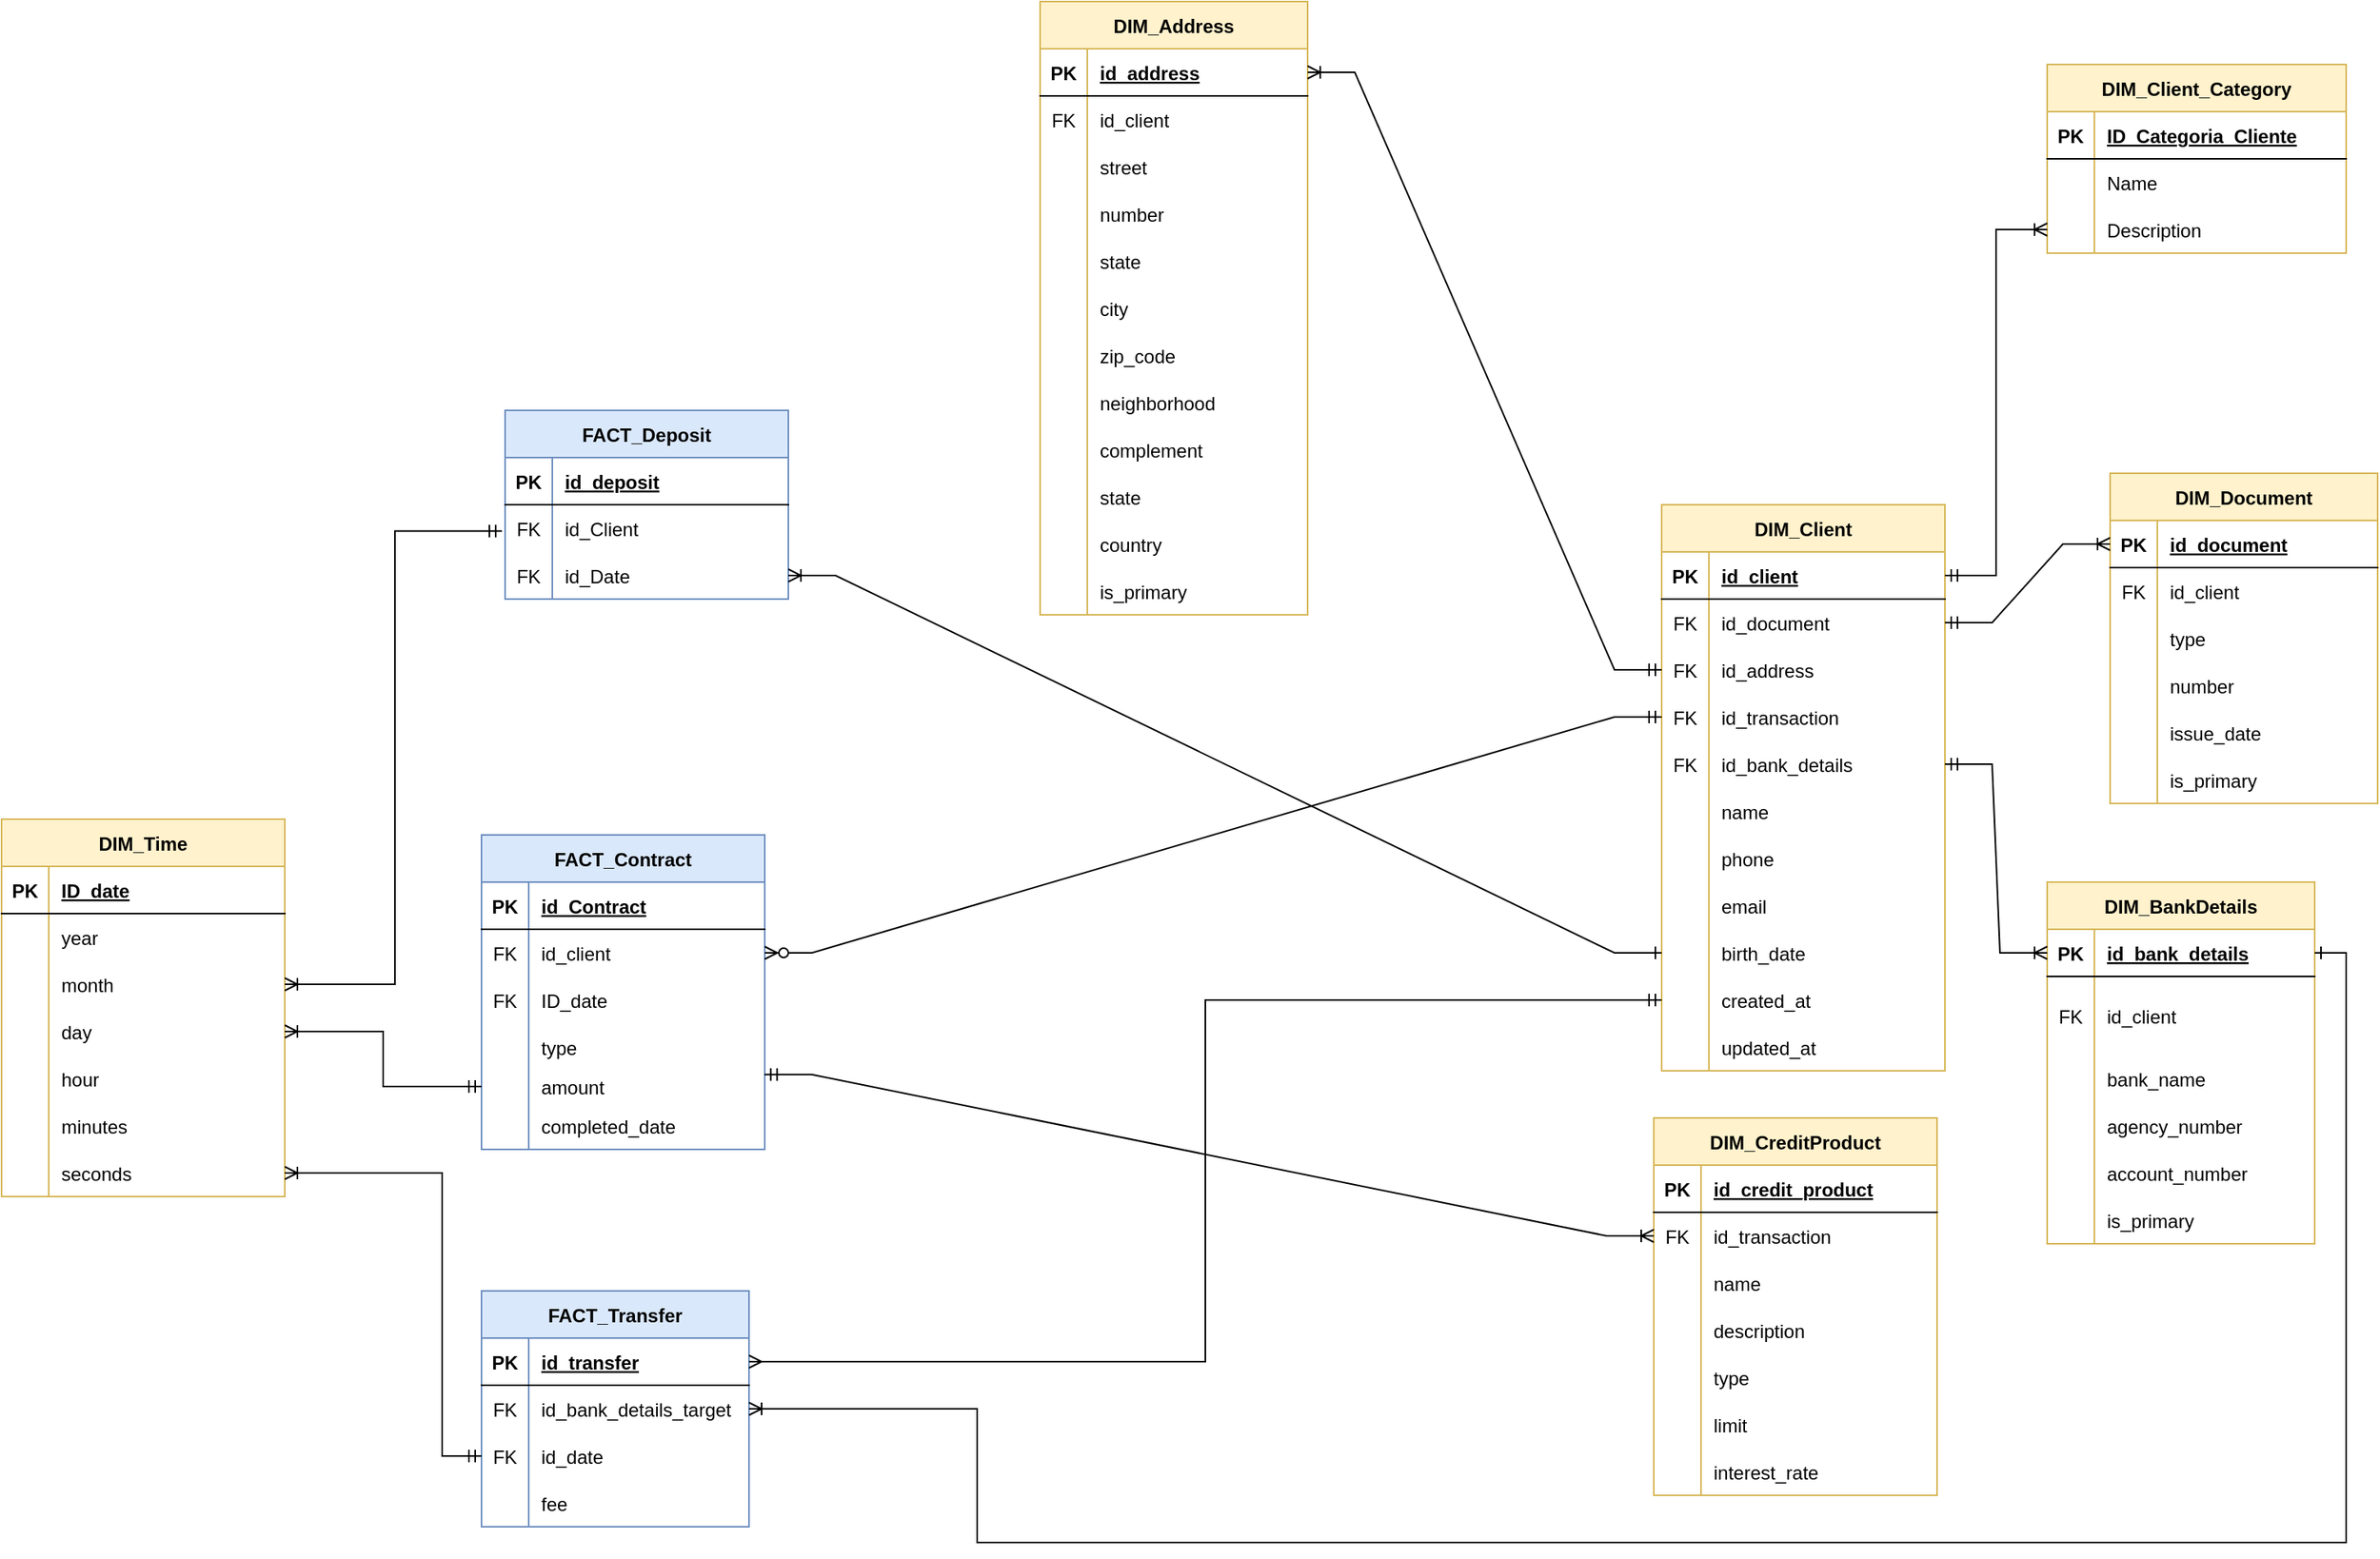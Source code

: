 <mxfile version="21.6.2" type="github">
  <diagram id="3WcyGnb1qQIZ8kAYW6et" name="Página-1">
    <mxGraphModel dx="2927" dy="982" grid="1" gridSize="10" guides="1" tooltips="1" connect="1" arrows="1" fold="1" page="1" pageScale="1" pageWidth="827" pageHeight="1169" math="0" shadow="0">
      <root>
        <mxCell id="0" />
        <mxCell id="1" parent="0" />
        <mxCell id="WaV54tq6BD_JxD8y_7Xt-2" value="DIM_Client" style="shape=table;startSize=30;container=1;collapsible=1;childLayout=tableLayout;fixedRows=1;rowLines=0;fontStyle=1;align=center;resizeLast=1;fillColor=#fff2cc;strokeColor=#d6b656;" parent="1" vertex="1">
          <mxGeometry x="355" y="420" width="180" height="360" as="geometry" />
        </mxCell>
        <mxCell id="WaV54tq6BD_JxD8y_7Xt-3" value="" style="shape=tableRow;horizontal=0;startSize=0;swimlaneHead=0;swimlaneBody=0;fillColor=none;collapsible=0;dropTarget=0;points=[[0,0.5],[1,0.5]];portConstraint=eastwest;top=0;left=0;right=0;bottom=1;" parent="WaV54tq6BD_JxD8y_7Xt-2" vertex="1">
          <mxGeometry y="30" width="180" height="30" as="geometry" />
        </mxCell>
        <mxCell id="WaV54tq6BD_JxD8y_7Xt-4" value="PK" style="shape=partialRectangle;connectable=0;fillColor=none;top=0;left=0;bottom=0;right=0;fontStyle=1;overflow=hidden;" parent="WaV54tq6BD_JxD8y_7Xt-3" vertex="1">
          <mxGeometry width="30" height="30" as="geometry">
            <mxRectangle width="30" height="30" as="alternateBounds" />
          </mxGeometry>
        </mxCell>
        <mxCell id="WaV54tq6BD_JxD8y_7Xt-5" value="id_client" style="shape=partialRectangle;connectable=0;fillColor=none;top=0;left=0;bottom=0;right=0;align=left;spacingLeft=6;fontStyle=5;overflow=hidden;" parent="WaV54tq6BD_JxD8y_7Xt-3" vertex="1">
          <mxGeometry x="30" width="150" height="30" as="geometry">
            <mxRectangle width="150" height="30" as="alternateBounds" />
          </mxGeometry>
        </mxCell>
        <mxCell id="WaV54tq6BD_JxD8y_7Xt-9" value="" style="shape=tableRow;horizontal=0;startSize=0;swimlaneHead=0;swimlaneBody=0;fillColor=none;collapsible=0;dropTarget=0;points=[[0,0.5],[1,0.5]];portConstraint=eastwest;top=0;left=0;right=0;bottom=0;" parent="WaV54tq6BD_JxD8y_7Xt-2" vertex="1">
          <mxGeometry y="60" width="180" height="30" as="geometry" />
        </mxCell>
        <mxCell id="WaV54tq6BD_JxD8y_7Xt-10" value="FK" style="shape=partialRectangle;connectable=0;fillColor=none;top=0;left=0;bottom=0;right=0;editable=1;overflow=hidden;" parent="WaV54tq6BD_JxD8y_7Xt-9" vertex="1">
          <mxGeometry width="30" height="30" as="geometry">
            <mxRectangle width="30" height="30" as="alternateBounds" />
          </mxGeometry>
        </mxCell>
        <mxCell id="WaV54tq6BD_JxD8y_7Xt-11" value="id_document" style="shape=partialRectangle;connectable=0;fillColor=none;top=0;left=0;bottom=0;right=0;align=left;spacingLeft=6;overflow=hidden;" parent="WaV54tq6BD_JxD8y_7Xt-9" vertex="1">
          <mxGeometry x="30" width="150" height="30" as="geometry">
            <mxRectangle width="150" height="30" as="alternateBounds" />
          </mxGeometry>
        </mxCell>
        <mxCell id="WaV54tq6BD_JxD8y_7Xt-12" value="" style="shape=tableRow;horizontal=0;startSize=0;swimlaneHead=0;swimlaneBody=0;fillColor=none;collapsible=0;dropTarget=0;points=[[0,0.5],[1,0.5]];portConstraint=eastwest;top=0;left=0;right=0;bottom=0;" parent="WaV54tq6BD_JxD8y_7Xt-2" vertex="1">
          <mxGeometry y="90" width="180" height="30" as="geometry" />
        </mxCell>
        <mxCell id="WaV54tq6BD_JxD8y_7Xt-13" value="FK" style="shape=partialRectangle;connectable=0;fillColor=none;top=0;left=0;bottom=0;right=0;editable=1;overflow=hidden;" parent="WaV54tq6BD_JxD8y_7Xt-12" vertex="1">
          <mxGeometry width="30" height="30" as="geometry">
            <mxRectangle width="30" height="30" as="alternateBounds" />
          </mxGeometry>
        </mxCell>
        <mxCell id="WaV54tq6BD_JxD8y_7Xt-14" value="id_address" style="shape=partialRectangle;connectable=0;fillColor=none;top=0;left=0;bottom=0;right=0;align=left;spacingLeft=6;overflow=hidden;" parent="WaV54tq6BD_JxD8y_7Xt-12" vertex="1">
          <mxGeometry x="30" width="150" height="30" as="geometry">
            <mxRectangle width="150" height="30" as="alternateBounds" />
          </mxGeometry>
        </mxCell>
        <mxCell id="sBeeZBKizsgOuaY-7H9B-50" value="" style="shape=tableRow;horizontal=0;startSize=0;swimlaneHead=0;swimlaneBody=0;fillColor=none;collapsible=0;dropTarget=0;points=[[0,0.5],[1,0.5]];portConstraint=eastwest;top=0;left=0;right=0;bottom=0;" parent="WaV54tq6BD_JxD8y_7Xt-2" vertex="1">
          <mxGeometry y="120" width="180" height="30" as="geometry" />
        </mxCell>
        <mxCell id="sBeeZBKizsgOuaY-7H9B-51" value="FK" style="shape=partialRectangle;connectable=0;fillColor=none;top=0;left=0;bottom=0;right=0;editable=1;overflow=hidden;" parent="sBeeZBKizsgOuaY-7H9B-50" vertex="1">
          <mxGeometry width="30" height="30" as="geometry">
            <mxRectangle width="30" height="30" as="alternateBounds" />
          </mxGeometry>
        </mxCell>
        <mxCell id="sBeeZBKizsgOuaY-7H9B-52" value="id_transaction" style="shape=partialRectangle;connectable=0;fillColor=none;top=0;left=0;bottom=0;right=0;align=left;spacingLeft=6;overflow=hidden;" parent="sBeeZBKizsgOuaY-7H9B-50" vertex="1">
          <mxGeometry x="30" width="150" height="30" as="geometry">
            <mxRectangle width="150" height="30" as="alternateBounds" />
          </mxGeometry>
        </mxCell>
        <mxCell id="sBeeZBKizsgOuaY-7H9B-207" value="" style="shape=tableRow;horizontal=0;startSize=0;swimlaneHead=0;swimlaneBody=0;fillColor=none;collapsible=0;dropTarget=0;points=[[0,0.5],[1,0.5]];portConstraint=eastwest;top=0;left=0;right=0;bottom=0;" parent="WaV54tq6BD_JxD8y_7Xt-2" vertex="1">
          <mxGeometry y="150" width="180" height="30" as="geometry" />
        </mxCell>
        <mxCell id="sBeeZBKizsgOuaY-7H9B-208" value="FK" style="shape=partialRectangle;connectable=0;fillColor=none;top=0;left=0;bottom=0;right=0;editable=1;overflow=hidden;" parent="sBeeZBKizsgOuaY-7H9B-207" vertex="1">
          <mxGeometry width="30" height="30" as="geometry">
            <mxRectangle width="30" height="30" as="alternateBounds" />
          </mxGeometry>
        </mxCell>
        <mxCell id="sBeeZBKizsgOuaY-7H9B-209" value="id_bank_details" style="shape=partialRectangle;connectable=0;fillColor=none;top=0;left=0;bottom=0;right=0;align=left;spacingLeft=6;overflow=hidden;" parent="sBeeZBKizsgOuaY-7H9B-207" vertex="1">
          <mxGeometry x="30" width="150" height="30" as="geometry">
            <mxRectangle width="150" height="30" as="alternateBounds" />
          </mxGeometry>
        </mxCell>
        <mxCell id="WaV54tq6BD_JxD8y_7Xt-6" value="" style="shape=tableRow;horizontal=0;startSize=0;swimlaneHead=0;swimlaneBody=0;fillColor=none;collapsible=0;dropTarget=0;points=[[0,0.5],[1,0.5]];portConstraint=eastwest;top=0;left=0;right=0;bottom=0;" parent="WaV54tq6BD_JxD8y_7Xt-2" vertex="1">
          <mxGeometry y="180" width="180" height="30" as="geometry" />
        </mxCell>
        <mxCell id="WaV54tq6BD_JxD8y_7Xt-7" value="" style="shape=partialRectangle;connectable=0;fillColor=none;top=0;left=0;bottom=0;right=0;editable=1;overflow=hidden;" parent="WaV54tq6BD_JxD8y_7Xt-6" vertex="1">
          <mxGeometry width="30" height="30" as="geometry">
            <mxRectangle width="30" height="30" as="alternateBounds" />
          </mxGeometry>
        </mxCell>
        <mxCell id="WaV54tq6BD_JxD8y_7Xt-8" value="name" style="shape=partialRectangle;connectable=0;fillColor=none;top=0;left=0;bottom=0;right=0;align=left;spacingLeft=6;overflow=hidden;" parent="WaV54tq6BD_JxD8y_7Xt-6" vertex="1">
          <mxGeometry x="30" width="150" height="30" as="geometry">
            <mxRectangle width="150" height="30" as="alternateBounds" />
          </mxGeometry>
        </mxCell>
        <mxCell id="WaV54tq6BD_JxD8y_7Xt-28" value="" style="shape=tableRow;horizontal=0;startSize=0;swimlaneHead=0;swimlaneBody=0;fillColor=none;collapsible=0;dropTarget=0;points=[[0,0.5],[1,0.5]];portConstraint=eastwest;top=0;left=0;right=0;bottom=0;" parent="WaV54tq6BD_JxD8y_7Xt-2" vertex="1">
          <mxGeometry y="210" width="180" height="30" as="geometry" />
        </mxCell>
        <mxCell id="WaV54tq6BD_JxD8y_7Xt-29" value="" style="shape=partialRectangle;connectable=0;fillColor=none;top=0;left=0;bottom=0;right=0;editable=1;overflow=hidden;" parent="WaV54tq6BD_JxD8y_7Xt-28" vertex="1">
          <mxGeometry width="30" height="30" as="geometry">
            <mxRectangle width="30" height="30" as="alternateBounds" />
          </mxGeometry>
        </mxCell>
        <mxCell id="WaV54tq6BD_JxD8y_7Xt-30" value="phone" style="shape=partialRectangle;connectable=0;fillColor=none;top=0;left=0;bottom=0;right=0;align=left;spacingLeft=6;overflow=hidden;" parent="WaV54tq6BD_JxD8y_7Xt-28" vertex="1">
          <mxGeometry x="30" width="150" height="30" as="geometry">
            <mxRectangle width="150" height="30" as="alternateBounds" />
          </mxGeometry>
        </mxCell>
        <mxCell id="WaV54tq6BD_JxD8y_7Xt-60" value="" style="shape=tableRow;horizontal=0;startSize=0;swimlaneHead=0;swimlaneBody=0;fillColor=none;collapsible=0;dropTarget=0;points=[[0,0.5],[1,0.5]];portConstraint=eastwest;top=0;left=0;right=0;bottom=0;" parent="WaV54tq6BD_JxD8y_7Xt-2" vertex="1">
          <mxGeometry y="240" width="180" height="30" as="geometry" />
        </mxCell>
        <mxCell id="WaV54tq6BD_JxD8y_7Xt-61" value="" style="shape=partialRectangle;connectable=0;fillColor=none;top=0;left=0;bottom=0;right=0;editable=1;overflow=hidden;" parent="WaV54tq6BD_JxD8y_7Xt-60" vertex="1">
          <mxGeometry width="30" height="30" as="geometry">
            <mxRectangle width="30" height="30" as="alternateBounds" />
          </mxGeometry>
        </mxCell>
        <mxCell id="WaV54tq6BD_JxD8y_7Xt-62" value="email" style="shape=partialRectangle;connectable=0;fillColor=none;top=0;left=0;bottom=0;right=0;align=left;spacingLeft=6;overflow=hidden;" parent="WaV54tq6BD_JxD8y_7Xt-60" vertex="1">
          <mxGeometry x="30" width="150" height="30" as="geometry">
            <mxRectangle width="150" height="30" as="alternateBounds" />
          </mxGeometry>
        </mxCell>
        <mxCell id="WaV54tq6BD_JxD8y_7Xt-31" value="" style="shape=tableRow;horizontal=0;startSize=0;swimlaneHead=0;swimlaneBody=0;fillColor=none;collapsible=0;dropTarget=0;points=[[0,0.5],[1,0.5]];portConstraint=eastwest;top=0;left=0;right=0;bottom=0;" parent="WaV54tq6BD_JxD8y_7Xt-2" vertex="1">
          <mxGeometry y="270" width="180" height="30" as="geometry" />
        </mxCell>
        <mxCell id="WaV54tq6BD_JxD8y_7Xt-32" value="" style="shape=partialRectangle;connectable=0;fillColor=none;top=0;left=0;bottom=0;right=0;editable=1;overflow=hidden;" parent="WaV54tq6BD_JxD8y_7Xt-31" vertex="1">
          <mxGeometry width="30" height="30" as="geometry">
            <mxRectangle width="30" height="30" as="alternateBounds" />
          </mxGeometry>
        </mxCell>
        <mxCell id="WaV54tq6BD_JxD8y_7Xt-33" value="birth_date" style="shape=partialRectangle;connectable=0;fillColor=none;top=0;left=0;bottom=0;right=0;align=left;spacingLeft=6;overflow=hidden;" parent="WaV54tq6BD_JxD8y_7Xt-31" vertex="1">
          <mxGeometry x="30" width="150" height="30" as="geometry">
            <mxRectangle width="150" height="30" as="alternateBounds" />
          </mxGeometry>
        </mxCell>
        <mxCell id="sBeeZBKizsgOuaY-7H9B-253" value="" style="shape=tableRow;horizontal=0;startSize=0;swimlaneHead=0;swimlaneBody=0;fillColor=none;collapsible=0;dropTarget=0;points=[[0,0.5],[1,0.5]];portConstraint=eastwest;top=0;left=0;right=0;bottom=0;" parent="WaV54tq6BD_JxD8y_7Xt-2" vertex="1">
          <mxGeometry y="300" width="180" height="30" as="geometry" />
        </mxCell>
        <mxCell id="sBeeZBKizsgOuaY-7H9B-254" value="" style="shape=partialRectangle;connectable=0;fillColor=none;top=0;left=0;bottom=0;right=0;editable=1;overflow=hidden;" parent="sBeeZBKizsgOuaY-7H9B-253" vertex="1">
          <mxGeometry width="30" height="30" as="geometry">
            <mxRectangle width="30" height="30" as="alternateBounds" />
          </mxGeometry>
        </mxCell>
        <mxCell id="sBeeZBKizsgOuaY-7H9B-255" value="created_at" style="shape=partialRectangle;connectable=0;fillColor=none;top=0;left=0;bottom=0;right=0;align=left;spacingLeft=6;overflow=hidden;" parent="sBeeZBKizsgOuaY-7H9B-253" vertex="1">
          <mxGeometry x="30" width="150" height="30" as="geometry">
            <mxRectangle width="150" height="30" as="alternateBounds" />
          </mxGeometry>
        </mxCell>
        <mxCell id="sBeeZBKizsgOuaY-7H9B-256" value="" style="shape=tableRow;horizontal=0;startSize=0;swimlaneHead=0;swimlaneBody=0;fillColor=none;collapsible=0;dropTarget=0;points=[[0,0.5],[1,0.5]];portConstraint=eastwest;top=0;left=0;right=0;bottom=0;" parent="WaV54tq6BD_JxD8y_7Xt-2" vertex="1">
          <mxGeometry y="330" width="180" height="30" as="geometry" />
        </mxCell>
        <mxCell id="sBeeZBKizsgOuaY-7H9B-257" value="" style="shape=partialRectangle;connectable=0;fillColor=none;top=0;left=0;bottom=0;right=0;editable=1;overflow=hidden;" parent="sBeeZBKizsgOuaY-7H9B-256" vertex="1">
          <mxGeometry width="30" height="30" as="geometry">
            <mxRectangle width="30" height="30" as="alternateBounds" />
          </mxGeometry>
        </mxCell>
        <mxCell id="sBeeZBKizsgOuaY-7H9B-258" value="updated_at" style="shape=partialRectangle;connectable=0;fillColor=none;top=0;left=0;bottom=0;right=0;align=left;spacingLeft=6;overflow=hidden;" parent="sBeeZBKizsgOuaY-7H9B-256" vertex="1">
          <mxGeometry x="30" width="150" height="30" as="geometry">
            <mxRectangle width="150" height="30" as="alternateBounds" />
          </mxGeometry>
        </mxCell>
        <mxCell id="WaV54tq6BD_JxD8y_7Xt-34" value="FACT_Deposit" style="shape=table;startSize=30;container=1;collapsible=1;childLayout=tableLayout;fixedRows=1;rowLines=0;fontStyle=1;align=center;resizeLast=1;fillColor=#dae8fc;strokeColor=#6c8ebf;" parent="1" vertex="1">
          <mxGeometry x="-380" y="360" width="180" height="120" as="geometry" />
        </mxCell>
        <mxCell id="WaV54tq6BD_JxD8y_7Xt-35" value="" style="shape=tableRow;horizontal=0;startSize=0;swimlaneHead=0;swimlaneBody=0;fillColor=none;collapsible=0;dropTarget=0;points=[[0,0.5],[1,0.5]];portConstraint=eastwest;top=0;left=0;right=0;bottom=1;" parent="WaV54tq6BD_JxD8y_7Xt-34" vertex="1">
          <mxGeometry y="30" width="180" height="30" as="geometry" />
        </mxCell>
        <mxCell id="WaV54tq6BD_JxD8y_7Xt-36" value="PK" style="shape=partialRectangle;connectable=0;fillColor=none;top=0;left=0;bottom=0;right=0;fontStyle=1;overflow=hidden;" parent="WaV54tq6BD_JxD8y_7Xt-35" vertex="1">
          <mxGeometry width="30" height="30" as="geometry">
            <mxRectangle width="30" height="30" as="alternateBounds" />
          </mxGeometry>
        </mxCell>
        <mxCell id="WaV54tq6BD_JxD8y_7Xt-37" value="id_deposit" style="shape=partialRectangle;connectable=0;fillColor=none;top=0;left=0;bottom=0;right=0;align=left;spacingLeft=6;fontStyle=5;overflow=hidden;" parent="WaV54tq6BD_JxD8y_7Xt-35" vertex="1">
          <mxGeometry x="30" width="150" height="30" as="geometry">
            <mxRectangle width="150" height="30" as="alternateBounds" />
          </mxGeometry>
        </mxCell>
        <mxCell id="vCHwmxvOG3CCIbz8Slbd-61" value="" style="shape=tableRow;horizontal=0;startSize=0;swimlaneHead=0;swimlaneBody=0;fillColor=none;collapsible=0;dropTarget=0;points=[[0,0.5],[1,0.5]];portConstraint=eastwest;top=0;left=0;right=0;bottom=0;" vertex="1" parent="WaV54tq6BD_JxD8y_7Xt-34">
          <mxGeometry y="60" width="180" height="30" as="geometry" />
        </mxCell>
        <mxCell id="vCHwmxvOG3CCIbz8Slbd-62" value="FK" style="shape=partialRectangle;connectable=0;fillColor=none;top=0;left=0;bottom=0;right=0;editable=1;overflow=hidden;" vertex="1" parent="vCHwmxvOG3CCIbz8Slbd-61">
          <mxGeometry width="30" height="30" as="geometry">
            <mxRectangle width="30" height="30" as="alternateBounds" />
          </mxGeometry>
        </mxCell>
        <mxCell id="vCHwmxvOG3CCIbz8Slbd-63" value="id_Client" style="shape=partialRectangle;connectable=0;fillColor=none;top=0;left=0;bottom=0;right=0;align=left;spacingLeft=6;overflow=hidden;" vertex="1" parent="vCHwmxvOG3CCIbz8Slbd-61">
          <mxGeometry x="30" width="150" height="30" as="geometry">
            <mxRectangle width="150" height="30" as="alternateBounds" />
          </mxGeometry>
        </mxCell>
        <mxCell id="WaV54tq6BD_JxD8y_7Xt-38" value="" style="shape=tableRow;horizontal=0;startSize=0;swimlaneHead=0;swimlaneBody=0;fillColor=none;collapsible=0;dropTarget=0;points=[[0,0.5],[1,0.5]];portConstraint=eastwest;top=0;left=0;right=0;bottom=0;" parent="WaV54tq6BD_JxD8y_7Xt-34" vertex="1">
          <mxGeometry y="90" width="180" height="30" as="geometry" />
        </mxCell>
        <mxCell id="WaV54tq6BD_JxD8y_7Xt-39" value="FK" style="shape=partialRectangle;connectable=0;fillColor=none;top=0;left=0;bottom=0;right=0;editable=1;overflow=hidden;" parent="WaV54tq6BD_JxD8y_7Xt-38" vertex="1">
          <mxGeometry width="30" height="30" as="geometry">
            <mxRectangle width="30" height="30" as="alternateBounds" />
          </mxGeometry>
        </mxCell>
        <mxCell id="WaV54tq6BD_JxD8y_7Xt-40" value="id_Date" style="shape=partialRectangle;connectable=0;fillColor=none;top=0;left=0;bottom=0;right=0;align=left;spacingLeft=6;overflow=hidden;" parent="WaV54tq6BD_JxD8y_7Xt-38" vertex="1">
          <mxGeometry x="30" width="150" height="30" as="geometry">
            <mxRectangle width="150" height="30" as="alternateBounds" />
          </mxGeometry>
        </mxCell>
        <mxCell id="WaV54tq6BD_JxD8y_7Xt-47" value="DIM_CreditProduct" style="shape=table;startSize=30;container=1;collapsible=1;childLayout=tableLayout;fixedRows=1;rowLines=0;fontStyle=1;align=center;resizeLast=1;fillColor=#fff2cc;strokeColor=#d6b656;" parent="1" vertex="1">
          <mxGeometry x="350" y="810" width="180" height="240" as="geometry" />
        </mxCell>
        <mxCell id="WaV54tq6BD_JxD8y_7Xt-48" value="" style="shape=tableRow;horizontal=0;startSize=0;swimlaneHead=0;swimlaneBody=0;fillColor=none;collapsible=0;dropTarget=0;points=[[0,0.5],[1,0.5]];portConstraint=eastwest;top=0;left=0;right=0;bottom=1;" parent="WaV54tq6BD_JxD8y_7Xt-47" vertex="1">
          <mxGeometry y="30" width="180" height="30" as="geometry" />
        </mxCell>
        <mxCell id="WaV54tq6BD_JxD8y_7Xt-49" value="PK" style="shape=partialRectangle;connectable=0;fillColor=none;top=0;left=0;bottom=0;right=0;fontStyle=1;overflow=hidden;" parent="WaV54tq6BD_JxD8y_7Xt-48" vertex="1">
          <mxGeometry width="30" height="30" as="geometry">
            <mxRectangle width="30" height="30" as="alternateBounds" />
          </mxGeometry>
        </mxCell>
        <mxCell id="WaV54tq6BD_JxD8y_7Xt-50" value="id_credit_product" style="shape=partialRectangle;connectable=0;fillColor=none;top=0;left=0;bottom=0;right=0;align=left;spacingLeft=6;fontStyle=5;overflow=hidden;" parent="WaV54tq6BD_JxD8y_7Xt-48" vertex="1">
          <mxGeometry x="30" width="150" height="30" as="geometry">
            <mxRectangle width="150" height="30" as="alternateBounds" />
          </mxGeometry>
        </mxCell>
        <mxCell id="sBeeZBKizsgOuaY-7H9B-235" value="" style="shape=tableRow;horizontal=0;startSize=0;swimlaneHead=0;swimlaneBody=0;fillColor=none;collapsible=0;dropTarget=0;points=[[0,0.5],[1,0.5]];portConstraint=eastwest;top=0;left=0;right=0;bottom=0;" parent="WaV54tq6BD_JxD8y_7Xt-47" vertex="1">
          <mxGeometry y="60" width="180" height="30" as="geometry" />
        </mxCell>
        <mxCell id="sBeeZBKizsgOuaY-7H9B-236" value="FK" style="shape=partialRectangle;connectable=0;fillColor=none;top=0;left=0;bottom=0;right=0;editable=1;overflow=hidden;" parent="sBeeZBKizsgOuaY-7H9B-235" vertex="1">
          <mxGeometry width="30" height="30" as="geometry">
            <mxRectangle width="30" height="30" as="alternateBounds" />
          </mxGeometry>
        </mxCell>
        <mxCell id="sBeeZBKizsgOuaY-7H9B-237" value="id_transaction" style="shape=partialRectangle;connectable=0;fillColor=none;top=0;left=0;bottom=0;right=0;align=left;spacingLeft=6;overflow=hidden;" parent="sBeeZBKizsgOuaY-7H9B-235" vertex="1">
          <mxGeometry x="30" width="150" height="30" as="geometry">
            <mxRectangle width="150" height="30" as="alternateBounds" />
          </mxGeometry>
        </mxCell>
        <mxCell id="WaV54tq6BD_JxD8y_7Xt-51" value="" style="shape=tableRow;horizontal=0;startSize=0;swimlaneHead=0;swimlaneBody=0;fillColor=none;collapsible=0;dropTarget=0;points=[[0,0.5],[1,0.5]];portConstraint=eastwest;top=0;left=0;right=0;bottom=0;" parent="WaV54tq6BD_JxD8y_7Xt-47" vertex="1">
          <mxGeometry y="90" width="180" height="30" as="geometry" />
        </mxCell>
        <mxCell id="WaV54tq6BD_JxD8y_7Xt-52" value="" style="shape=partialRectangle;connectable=0;fillColor=none;top=0;left=0;bottom=0;right=0;editable=1;overflow=hidden;" parent="WaV54tq6BD_JxD8y_7Xt-51" vertex="1">
          <mxGeometry width="30" height="30" as="geometry">
            <mxRectangle width="30" height="30" as="alternateBounds" />
          </mxGeometry>
        </mxCell>
        <mxCell id="WaV54tq6BD_JxD8y_7Xt-53" value="name" style="shape=partialRectangle;connectable=0;fillColor=none;top=0;left=0;bottom=0;right=0;align=left;spacingLeft=6;overflow=hidden;" parent="WaV54tq6BD_JxD8y_7Xt-51" vertex="1">
          <mxGeometry x="30" width="150" height="30" as="geometry">
            <mxRectangle width="150" height="30" as="alternateBounds" />
          </mxGeometry>
        </mxCell>
        <mxCell id="WaV54tq6BD_JxD8y_7Xt-54" value="" style="shape=tableRow;horizontal=0;startSize=0;swimlaneHead=0;swimlaneBody=0;fillColor=none;collapsible=0;dropTarget=0;points=[[0,0.5],[1,0.5]];portConstraint=eastwest;top=0;left=0;right=0;bottom=0;" parent="WaV54tq6BD_JxD8y_7Xt-47" vertex="1">
          <mxGeometry y="120" width="180" height="30" as="geometry" />
        </mxCell>
        <mxCell id="WaV54tq6BD_JxD8y_7Xt-55" value="" style="shape=partialRectangle;connectable=0;fillColor=none;top=0;left=0;bottom=0;right=0;editable=1;overflow=hidden;" parent="WaV54tq6BD_JxD8y_7Xt-54" vertex="1">
          <mxGeometry width="30" height="30" as="geometry">
            <mxRectangle width="30" height="30" as="alternateBounds" />
          </mxGeometry>
        </mxCell>
        <mxCell id="WaV54tq6BD_JxD8y_7Xt-56" value="description" style="shape=partialRectangle;connectable=0;fillColor=none;top=0;left=0;bottom=0;right=0;align=left;spacingLeft=6;overflow=hidden;" parent="WaV54tq6BD_JxD8y_7Xt-54" vertex="1">
          <mxGeometry x="30" width="150" height="30" as="geometry">
            <mxRectangle width="150" height="30" as="alternateBounds" />
          </mxGeometry>
        </mxCell>
        <mxCell id="sBeeZBKizsgOuaY-7H9B-116" value="" style="shape=tableRow;horizontal=0;startSize=0;swimlaneHead=0;swimlaneBody=0;fillColor=none;collapsible=0;dropTarget=0;points=[[0,0.5],[1,0.5]];portConstraint=eastwest;top=0;left=0;right=0;bottom=0;" parent="WaV54tq6BD_JxD8y_7Xt-47" vertex="1">
          <mxGeometry y="150" width="180" height="30" as="geometry" />
        </mxCell>
        <mxCell id="sBeeZBKizsgOuaY-7H9B-117" value="" style="shape=partialRectangle;connectable=0;fillColor=none;top=0;left=0;bottom=0;right=0;editable=1;overflow=hidden;" parent="sBeeZBKizsgOuaY-7H9B-116" vertex="1">
          <mxGeometry width="30" height="30" as="geometry">
            <mxRectangle width="30" height="30" as="alternateBounds" />
          </mxGeometry>
        </mxCell>
        <mxCell id="sBeeZBKizsgOuaY-7H9B-118" value="type" style="shape=partialRectangle;connectable=0;fillColor=none;top=0;left=0;bottom=0;right=0;align=left;spacingLeft=6;overflow=hidden;" parent="sBeeZBKizsgOuaY-7H9B-116" vertex="1">
          <mxGeometry x="30" width="150" height="30" as="geometry">
            <mxRectangle width="150" height="30" as="alternateBounds" />
          </mxGeometry>
        </mxCell>
        <mxCell id="sBeeZBKizsgOuaY-7H9B-119" value="" style="shape=tableRow;horizontal=0;startSize=0;swimlaneHead=0;swimlaneBody=0;fillColor=none;collapsible=0;dropTarget=0;points=[[0,0.5],[1,0.5]];portConstraint=eastwest;top=0;left=0;right=0;bottom=0;" parent="WaV54tq6BD_JxD8y_7Xt-47" vertex="1">
          <mxGeometry y="180" width="180" height="30" as="geometry" />
        </mxCell>
        <mxCell id="sBeeZBKizsgOuaY-7H9B-120" value="" style="shape=partialRectangle;connectable=0;fillColor=none;top=0;left=0;bottom=0;right=0;editable=1;overflow=hidden;" parent="sBeeZBKizsgOuaY-7H9B-119" vertex="1">
          <mxGeometry width="30" height="30" as="geometry">
            <mxRectangle width="30" height="30" as="alternateBounds" />
          </mxGeometry>
        </mxCell>
        <mxCell id="sBeeZBKizsgOuaY-7H9B-121" value="limit" style="shape=partialRectangle;connectable=0;fillColor=none;top=0;left=0;bottom=0;right=0;align=left;spacingLeft=6;overflow=hidden;" parent="sBeeZBKizsgOuaY-7H9B-119" vertex="1">
          <mxGeometry x="30" width="150" height="30" as="geometry">
            <mxRectangle width="150" height="30" as="alternateBounds" />
          </mxGeometry>
        </mxCell>
        <mxCell id="sBeeZBKizsgOuaY-7H9B-122" value="" style="shape=tableRow;horizontal=0;startSize=0;swimlaneHead=0;swimlaneBody=0;fillColor=none;collapsible=0;dropTarget=0;points=[[0,0.5],[1,0.5]];portConstraint=eastwest;top=0;left=0;right=0;bottom=0;" parent="WaV54tq6BD_JxD8y_7Xt-47" vertex="1">
          <mxGeometry y="210" width="180" height="30" as="geometry" />
        </mxCell>
        <mxCell id="sBeeZBKizsgOuaY-7H9B-123" value="" style="shape=partialRectangle;connectable=0;fillColor=none;top=0;left=0;bottom=0;right=0;editable=1;overflow=hidden;" parent="sBeeZBKizsgOuaY-7H9B-122" vertex="1">
          <mxGeometry width="30" height="30" as="geometry">
            <mxRectangle width="30" height="30" as="alternateBounds" />
          </mxGeometry>
        </mxCell>
        <mxCell id="sBeeZBKizsgOuaY-7H9B-124" value="interest_rate" style="shape=partialRectangle;connectable=0;fillColor=none;top=0;left=0;bottom=0;right=0;align=left;spacingLeft=6;overflow=hidden;" parent="sBeeZBKizsgOuaY-7H9B-122" vertex="1">
          <mxGeometry x="30" width="150" height="30" as="geometry">
            <mxRectangle width="150" height="30" as="alternateBounds" />
          </mxGeometry>
        </mxCell>
        <mxCell id="WaV54tq6BD_JxD8y_7Xt-63" value="FACT_Contract" style="shape=table;startSize=30;container=1;collapsible=1;childLayout=tableLayout;fixedRows=1;rowLines=0;fontStyle=1;align=center;resizeLast=1;fillColor=#dae8fc;strokeColor=#6c8ebf;" parent="1" vertex="1">
          <mxGeometry x="-395" y="630" width="180" height="200" as="geometry" />
        </mxCell>
        <mxCell id="WaV54tq6BD_JxD8y_7Xt-64" value="" style="shape=tableRow;horizontal=0;startSize=0;swimlaneHead=0;swimlaneBody=0;fillColor=none;collapsible=0;dropTarget=0;points=[[0,0.5],[1,0.5]];portConstraint=eastwest;top=0;left=0;right=0;bottom=1;" parent="WaV54tq6BD_JxD8y_7Xt-63" vertex="1">
          <mxGeometry y="30" width="180" height="30" as="geometry" />
        </mxCell>
        <mxCell id="WaV54tq6BD_JxD8y_7Xt-65" value="PK" style="shape=partialRectangle;connectable=0;fillColor=none;top=0;left=0;bottom=0;right=0;fontStyle=1;overflow=hidden;" parent="WaV54tq6BD_JxD8y_7Xt-64" vertex="1">
          <mxGeometry width="30" height="30" as="geometry">
            <mxRectangle width="30" height="30" as="alternateBounds" />
          </mxGeometry>
        </mxCell>
        <mxCell id="WaV54tq6BD_JxD8y_7Xt-66" value="id_Contract" style="shape=partialRectangle;connectable=0;fillColor=none;top=0;left=0;bottom=0;right=0;align=left;spacingLeft=6;fontStyle=5;overflow=hidden;" parent="WaV54tq6BD_JxD8y_7Xt-64" vertex="1">
          <mxGeometry x="30" width="150" height="30" as="geometry">
            <mxRectangle width="150" height="30" as="alternateBounds" />
          </mxGeometry>
        </mxCell>
        <mxCell id="WaV54tq6BD_JxD8y_7Xt-67" value="" style="shape=tableRow;horizontal=0;startSize=0;swimlaneHead=0;swimlaneBody=0;fillColor=none;collapsible=0;dropTarget=0;points=[[0,0.5],[1,0.5]];portConstraint=eastwest;top=0;left=0;right=0;bottom=0;" parent="WaV54tq6BD_JxD8y_7Xt-63" vertex="1">
          <mxGeometry y="60" width="180" height="30" as="geometry" />
        </mxCell>
        <mxCell id="WaV54tq6BD_JxD8y_7Xt-68" value="FK" style="shape=partialRectangle;connectable=0;fillColor=none;top=0;left=0;bottom=0;right=0;editable=1;overflow=hidden;" parent="WaV54tq6BD_JxD8y_7Xt-67" vertex="1">
          <mxGeometry width="30" height="30" as="geometry">
            <mxRectangle width="30" height="30" as="alternateBounds" />
          </mxGeometry>
        </mxCell>
        <mxCell id="WaV54tq6BD_JxD8y_7Xt-69" value="id_client" style="shape=partialRectangle;connectable=0;fillColor=none;top=0;left=0;bottom=0;right=0;align=left;spacingLeft=6;overflow=hidden;" parent="WaV54tq6BD_JxD8y_7Xt-67" vertex="1">
          <mxGeometry x="30" width="150" height="30" as="geometry">
            <mxRectangle width="150" height="30" as="alternateBounds" />
          </mxGeometry>
        </mxCell>
        <mxCell id="vCHwmxvOG3CCIbz8Slbd-55" value="" style="shape=tableRow;horizontal=0;startSize=0;swimlaneHead=0;swimlaneBody=0;fillColor=none;collapsible=0;dropTarget=0;points=[[0,0.5],[1,0.5]];portConstraint=eastwest;top=0;left=0;right=0;bottom=0;" vertex="1" parent="WaV54tq6BD_JxD8y_7Xt-63">
          <mxGeometry y="90" width="180" height="30" as="geometry" />
        </mxCell>
        <mxCell id="vCHwmxvOG3CCIbz8Slbd-56" value="FK" style="shape=partialRectangle;connectable=0;fillColor=none;top=0;left=0;bottom=0;right=0;editable=1;overflow=hidden;" vertex="1" parent="vCHwmxvOG3CCIbz8Slbd-55">
          <mxGeometry width="30" height="30" as="geometry">
            <mxRectangle width="30" height="30" as="alternateBounds" />
          </mxGeometry>
        </mxCell>
        <mxCell id="vCHwmxvOG3CCIbz8Slbd-57" value="ID_date" style="shape=partialRectangle;connectable=0;fillColor=none;top=0;left=0;bottom=0;right=0;align=left;spacingLeft=6;overflow=hidden;" vertex="1" parent="vCHwmxvOG3CCIbz8Slbd-55">
          <mxGeometry x="30" width="150" height="30" as="geometry">
            <mxRectangle width="150" height="30" as="alternateBounds" />
          </mxGeometry>
        </mxCell>
        <mxCell id="WaV54tq6BD_JxD8y_7Xt-70" value="" style="shape=tableRow;horizontal=0;startSize=0;swimlaneHead=0;swimlaneBody=0;fillColor=none;collapsible=0;dropTarget=0;points=[[0,0.5],[1,0.5]];portConstraint=eastwest;top=0;left=0;right=0;bottom=0;" parent="WaV54tq6BD_JxD8y_7Xt-63" vertex="1">
          <mxGeometry y="120" width="180" height="30" as="geometry" />
        </mxCell>
        <mxCell id="WaV54tq6BD_JxD8y_7Xt-71" value="" style="shape=partialRectangle;connectable=0;fillColor=none;top=0;left=0;bottom=0;right=0;editable=1;overflow=hidden;" parent="WaV54tq6BD_JxD8y_7Xt-70" vertex="1">
          <mxGeometry width="30" height="30" as="geometry">
            <mxRectangle width="30" height="30" as="alternateBounds" />
          </mxGeometry>
        </mxCell>
        <mxCell id="WaV54tq6BD_JxD8y_7Xt-72" value="type" style="shape=partialRectangle;connectable=0;fillColor=none;top=0;left=0;bottom=0;right=0;align=left;spacingLeft=6;overflow=hidden;" parent="WaV54tq6BD_JxD8y_7Xt-70" vertex="1">
          <mxGeometry x="30" width="150" height="30" as="geometry">
            <mxRectangle width="150" height="30" as="alternateBounds" />
          </mxGeometry>
        </mxCell>
        <mxCell id="WaV54tq6BD_JxD8y_7Xt-89" value="" style="shape=tableRow;horizontal=0;startSize=0;swimlaneHead=0;swimlaneBody=0;fillColor=none;collapsible=0;dropTarget=0;points=[[0,0.5],[1,0.5]];portConstraint=eastwest;top=0;left=0;right=0;bottom=0;" parent="WaV54tq6BD_JxD8y_7Xt-63" vertex="1">
          <mxGeometry y="150" width="180" height="20" as="geometry" />
        </mxCell>
        <mxCell id="WaV54tq6BD_JxD8y_7Xt-90" value="" style="shape=partialRectangle;connectable=0;fillColor=none;top=0;left=0;bottom=0;right=0;editable=1;overflow=hidden;" parent="WaV54tq6BD_JxD8y_7Xt-89" vertex="1">
          <mxGeometry width="30" height="20" as="geometry">
            <mxRectangle width="30" height="20" as="alternateBounds" />
          </mxGeometry>
        </mxCell>
        <mxCell id="WaV54tq6BD_JxD8y_7Xt-91" value="amount" style="shape=partialRectangle;connectable=0;fillColor=none;top=0;left=0;bottom=0;right=0;align=left;spacingLeft=6;overflow=hidden;" parent="WaV54tq6BD_JxD8y_7Xt-89" vertex="1">
          <mxGeometry x="30" width="150" height="20" as="geometry">
            <mxRectangle width="150" height="20" as="alternateBounds" />
          </mxGeometry>
        </mxCell>
        <mxCell id="sBeeZBKizsgOuaY-7H9B-201" value="" style="shape=tableRow;horizontal=0;startSize=0;swimlaneHead=0;swimlaneBody=0;fillColor=none;collapsible=0;dropTarget=0;points=[[0,0.5],[1,0.5]];portConstraint=eastwest;top=0;left=0;right=0;bottom=0;" parent="WaV54tq6BD_JxD8y_7Xt-63" vertex="1">
          <mxGeometry y="170" width="180" height="30" as="geometry" />
        </mxCell>
        <mxCell id="sBeeZBKizsgOuaY-7H9B-202" value="" style="shape=partialRectangle;connectable=0;fillColor=none;top=0;left=0;bottom=0;right=0;editable=1;overflow=hidden;" parent="sBeeZBKizsgOuaY-7H9B-201" vertex="1">
          <mxGeometry width="30" height="30" as="geometry">
            <mxRectangle width="30" height="30" as="alternateBounds" />
          </mxGeometry>
        </mxCell>
        <mxCell id="sBeeZBKizsgOuaY-7H9B-203" value="completed_date" style="shape=partialRectangle;connectable=0;fillColor=none;top=0;left=0;bottom=0;right=0;align=left;spacingLeft=6;overflow=hidden;" parent="sBeeZBKizsgOuaY-7H9B-201" vertex="1">
          <mxGeometry x="30" width="150" height="30" as="geometry">
            <mxRectangle width="150" height="30" as="alternateBounds" />
          </mxGeometry>
        </mxCell>
        <mxCell id="WaV54tq6BD_JxD8y_7Xt-76" value="FACT_Transfer" style="shape=table;startSize=30;container=1;collapsible=1;childLayout=tableLayout;fixedRows=1;rowLines=0;fontStyle=1;align=center;resizeLast=1;fillColor=#dae8fc;strokeColor=#6c8ebf;" parent="1" vertex="1">
          <mxGeometry x="-395" y="920" width="170" height="150" as="geometry" />
        </mxCell>
        <mxCell id="WaV54tq6BD_JxD8y_7Xt-77" value="" style="shape=tableRow;horizontal=0;startSize=0;swimlaneHead=0;swimlaneBody=0;fillColor=none;collapsible=0;dropTarget=0;points=[[0,0.5],[1,0.5]];portConstraint=eastwest;top=0;left=0;right=0;bottom=1;" parent="WaV54tq6BD_JxD8y_7Xt-76" vertex="1">
          <mxGeometry y="30" width="170" height="30" as="geometry" />
        </mxCell>
        <mxCell id="WaV54tq6BD_JxD8y_7Xt-78" value="PK" style="shape=partialRectangle;connectable=0;fillColor=none;top=0;left=0;bottom=0;right=0;fontStyle=1;overflow=hidden;" parent="WaV54tq6BD_JxD8y_7Xt-77" vertex="1">
          <mxGeometry width="30" height="30" as="geometry">
            <mxRectangle width="30" height="30" as="alternateBounds" />
          </mxGeometry>
        </mxCell>
        <mxCell id="WaV54tq6BD_JxD8y_7Xt-79" value="id_transfer" style="shape=partialRectangle;connectable=0;fillColor=none;top=0;left=0;bottom=0;right=0;align=left;spacingLeft=6;fontStyle=5;overflow=hidden;" parent="WaV54tq6BD_JxD8y_7Xt-77" vertex="1">
          <mxGeometry x="30" width="140" height="30" as="geometry">
            <mxRectangle width="140" height="30" as="alternateBounds" />
          </mxGeometry>
        </mxCell>
        <mxCell id="sBeeZBKizsgOuaY-7H9B-140" value="" style="shape=tableRow;horizontal=0;startSize=0;swimlaneHead=0;swimlaneBody=0;fillColor=none;collapsible=0;dropTarget=0;points=[[0,0.5],[1,0.5]];portConstraint=eastwest;top=0;left=0;right=0;bottom=0;" parent="WaV54tq6BD_JxD8y_7Xt-76" vertex="1">
          <mxGeometry y="60" width="170" height="30" as="geometry" />
        </mxCell>
        <mxCell id="sBeeZBKizsgOuaY-7H9B-141" value="FK" style="shape=partialRectangle;connectable=0;fillColor=none;top=0;left=0;bottom=0;right=0;editable=1;overflow=hidden;" parent="sBeeZBKizsgOuaY-7H9B-140" vertex="1">
          <mxGeometry width="30" height="30" as="geometry">
            <mxRectangle width="30" height="30" as="alternateBounds" />
          </mxGeometry>
        </mxCell>
        <mxCell id="sBeeZBKizsgOuaY-7H9B-142" value="id_bank_details_target" style="shape=partialRectangle;connectable=0;fillColor=none;top=0;left=0;bottom=0;right=0;align=left;spacingLeft=6;overflow=hidden;" parent="sBeeZBKizsgOuaY-7H9B-140" vertex="1">
          <mxGeometry x="30" width="140" height="30" as="geometry">
            <mxRectangle width="140" height="30" as="alternateBounds" />
          </mxGeometry>
        </mxCell>
        <mxCell id="vCHwmxvOG3CCIbz8Slbd-58" value="" style="shape=tableRow;horizontal=0;startSize=0;swimlaneHead=0;swimlaneBody=0;fillColor=none;collapsible=0;dropTarget=0;points=[[0,0.5],[1,0.5]];portConstraint=eastwest;top=0;left=0;right=0;bottom=0;" vertex="1" parent="WaV54tq6BD_JxD8y_7Xt-76">
          <mxGeometry y="90" width="170" height="30" as="geometry" />
        </mxCell>
        <mxCell id="vCHwmxvOG3CCIbz8Slbd-59" value="FK" style="shape=partialRectangle;connectable=0;fillColor=none;top=0;left=0;bottom=0;right=0;editable=1;overflow=hidden;" vertex="1" parent="vCHwmxvOG3CCIbz8Slbd-58">
          <mxGeometry width="30" height="30" as="geometry">
            <mxRectangle width="30" height="30" as="alternateBounds" />
          </mxGeometry>
        </mxCell>
        <mxCell id="vCHwmxvOG3CCIbz8Slbd-60" value="id_date" style="shape=partialRectangle;connectable=0;fillColor=none;top=0;left=0;bottom=0;right=0;align=left;spacingLeft=6;overflow=hidden;" vertex="1" parent="vCHwmxvOG3CCIbz8Slbd-58">
          <mxGeometry x="30" width="140" height="30" as="geometry">
            <mxRectangle width="140" height="30" as="alternateBounds" />
          </mxGeometry>
        </mxCell>
        <mxCell id="WaV54tq6BD_JxD8y_7Xt-95" value="" style="shape=tableRow;horizontal=0;startSize=0;swimlaneHead=0;swimlaneBody=0;fillColor=none;collapsible=0;dropTarget=0;points=[[0,0.5],[1,0.5]];portConstraint=eastwest;top=0;left=0;right=0;bottom=0;" parent="WaV54tq6BD_JxD8y_7Xt-76" vertex="1">
          <mxGeometry y="120" width="170" height="30" as="geometry" />
        </mxCell>
        <mxCell id="WaV54tq6BD_JxD8y_7Xt-96" value="" style="shape=partialRectangle;connectable=0;fillColor=none;top=0;left=0;bottom=0;right=0;editable=1;overflow=hidden;" parent="WaV54tq6BD_JxD8y_7Xt-95" vertex="1">
          <mxGeometry width="30" height="30" as="geometry">
            <mxRectangle width="30" height="30" as="alternateBounds" />
          </mxGeometry>
        </mxCell>
        <mxCell id="WaV54tq6BD_JxD8y_7Xt-97" value="fee" style="shape=partialRectangle;connectable=0;fillColor=none;top=0;left=0;bottom=0;right=0;align=left;spacingLeft=6;overflow=hidden;" parent="WaV54tq6BD_JxD8y_7Xt-95" vertex="1">
          <mxGeometry x="30" width="140" height="30" as="geometry">
            <mxRectangle width="140" height="30" as="alternateBounds" />
          </mxGeometry>
        </mxCell>
        <mxCell id="sBeeZBKizsgOuaY-7H9B-56" value="DIM_Address" style="shape=table;startSize=30;container=1;collapsible=1;childLayout=tableLayout;fixedRows=1;rowLines=0;fontStyle=1;align=center;resizeLast=1;fillColor=#fff2cc;strokeColor=#d6b656;" parent="1" vertex="1">
          <mxGeometry x="-40" y="100" width="170" height="390" as="geometry" />
        </mxCell>
        <mxCell id="sBeeZBKizsgOuaY-7H9B-57" value="" style="shape=tableRow;horizontal=0;startSize=0;swimlaneHead=0;swimlaneBody=0;fillColor=none;collapsible=0;dropTarget=0;points=[[0,0.5],[1,0.5]];portConstraint=eastwest;top=0;left=0;right=0;bottom=1;" parent="sBeeZBKizsgOuaY-7H9B-56" vertex="1">
          <mxGeometry y="30" width="170" height="30" as="geometry" />
        </mxCell>
        <mxCell id="sBeeZBKizsgOuaY-7H9B-58" value="PK" style="shape=partialRectangle;connectable=0;fillColor=none;top=0;left=0;bottom=0;right=0;fontStyle=1;overflow=hidden;" parent="sBeeZBKizsgOuaY-7H9B-57" vertex="1">
          <mxGeometry width="30" height="30" as="geometry">
            <mxRectangle width="30" height="30" as="alternateBounds" />
          </mxGeometry>
        </mxCell>
        <mxCell id="sBeeZBKizsgOuaY-7H9B-59" value="id_address" style="shape=partialRectangle;connectable=0;fillColor=none;top=0;left=0;bottom=0;right=0;align=left;spacingLeft=6;fontStyle=5;overflow=hidden;" parent="sBeeZBKizsgOuaY-7H9B-57" vertex="1">
          <mxGeometry x="30" width="140" height="30" as="geometry">
            <mxRectangle width="140" height="30" as="alternateBounds" />
          </mxGeometry>
        </mxCell>
        <mxCell id="sBeeZBKizsgOuaY-7H9B-60" value="" style="shape=tableRow;horizontal=0;startSize=0;swimlaneHead=0;swimlaneBody=0;fillColor=none;collapsible=0;dropTarget=0;points=[[0,0.5],[1,0.5]];portConstraint=eastwest;top=0;left=0;right=0;bottom=0;" parent="sBeeZBKizsgOuaY-7H9B-56" vertex="1">
          <mxGeometry y="60" width="170" height="30" as="geometry" />
        </mxCell>
        <mxCell id="sBeeZBKizsgOuaY-7H9B-61" value="FK" style="shape=partialRectangle;connectable=0;fillColor=none;top=0;left=0;bottom=0;right=0;editable=1;overflow=hidden;" parent="sBeeZBKizsgOuaY-7H9B-60" vertex="1">
          <mxGeometry width="30" height="30" as="geometry">
            <mxRectangle width="30" height="30" as="alternateBounds" />
          </mxGeometry>
        </mxCell>
        <mxCell id="sBeeZBKizsgOuaY-7H9B-62" value="id_client" style="shape=partialRectangle;connectable=0;fillColor=none;top=0;left=0;bottom=0;right=0;align=left;spacingLeft=6;overflow=hidden;" parent="sBeeZBKizsgOuaY-7H9B-60" vertex="1">
          <mxGeometry x="30" width="140" height="30" as="geometry">
            <mxRectangle width="140" height="30" as="alternateBounds" />
          </mxGeometry>
        </mxCell>
        <mxCell id="sBeeZBKizsgOuaY-7H9B-63" value="" style="shape=tableRow;horizontal=0;startSize=0;swimlaneHead=0;swimlaneBody=0;fillColor=none;collapsible=0;dropTarget=0;points=[[0,0.5],[1,0.5]];portConstraint=eastwest;top=0;left=0;right=0;bottom=0;" parent="sBeeZBKizsgOuaY-7H9B-56" vertex="1">
          <mxGeometry y="90" width="170" height="30" as="geometry" />
        </mxCell>
        <mxCell id="sBeeZBKizsgOuaY-7H9B-64" value="" style="shape=partialRectangle;connectable=0;fillColor=none;top=0;left=0;bottom=0;right=0;editable=1;overflow=hidden;" parent="sBeeZBKizsgOuaY-7H9B-63" vertex="1">
          <mxGeometry width="30" height="30" as="geometry">
            <mxRectangle width="30" height="30" as="alternateBounds" />
          </mxGeometry>
        </mxCell>
        <mxCell id="sBeeZBKizsgOuaY-7H9B-65" value="street" style="shape=partialRectangle;connectable=0;fillColor=none;top=0;left=0;bottom=0;right=0;align=left;spacingLeft=6;overflow=hidden;" parent="sBeeZBKizsgOuaY-7H9B-63" vertex="1">
          <mxGeometry x="30" width="140" height="30" as="geometry">
            <mxRectangle width="140" height="30" as="alternateBounds" />
          </mxGeometry>
        </mxCell>
        <mxCell id="sBeeZBKizsgOuaY-7H9B-66" value="" style="shape=tableRow;horizontal=0;startSize=0;swimlaneHead=0;swimlaneBody=0;fillColor=none;collapsible=0;dropTarget=0;points=[[0,0.5],[1,0.5]];portConstraint=eastwest;top=0;left=0;right=0;bottom=0;" parent="sBeeZBKizsgOuaY-7H9B-56" vertex="1">
          <mxGeometry y="120" width="170" height="30" as="geometry" />
        </mxCell>
        <mxCell id="sBeeZBKizsgOuaY-7H9B-67" value="" style="shape=partialRectangle;connectable=0;fillColor=none;top=0;left=0;bottom=0;right=0;editable=1;overflow=hidden;" parent="sBeeZBKizsgOuaY-7H9B-66" vertex="1">
          <mxGeometry width="30" height="30" as="geometry">
            <mxRectangle width="30" height="30" as="alternateBounds" />
          </mxGeometry>
        </mxCell>
        <mxCell id="sBeeZBKizsgOuaY-7H9B-68" value="number" style="shape=partialRectangle;connectable=0;fillColor=none;top=0;left=0;bottom=0;right=0;align=left;spacingLeft=6;overflow=hidden;" parent="sBeeZBKizsgOuaY-7H9B-66" vertex="1">
          <mxGeometry x="30" width="140" height="30" as="geometry">
            <mxRectangle width="140" height="30" as="alternateBounds" />
          </mxGeometry>
        </mxCell>
        <mxCell id="sBeeZBKizsgOuaY-7H9B-91" value="" style="shape=tableRow;horizontal=0;startSize=0;swimlaneHead=0;swimlaneBody=0;fillColor=none;collapsible=0;dropTarget=0;points=[[0,0.5],[1,0.5]];portConstraint=eastwest;top=0;left=0;right=0;bottom=0;" parent="sBeeZBKizsgOuaY-7H9B-56" vertex="1">
          <mxGeometry y="150" width="170" height="30" as="geometry" />
        </mxCell>
        <mxCell id="sBeeZBKizsgOuaY-7H9B-92" value="" style="shape=partialRectangle;connectable=0;fillColor=none;top=0;left=0;bottom=0;right=0;editable=1;overflow=hidden;" parent="sBeeZBKizsgOuaY-7H9B-91" vertex="1">
          <mxGeometry width="30" height="30" as="geometry">
            <mxRectangle width="30" height="30" as="alternateBounds" />
          </mxGeometry>
        </mxCell>
        <mxCell id="sBeeZBKizsgOuaY-7H9B-93" value="state" style="shape=partialRectangle;connectable=0;fillColor=none;top=0;left=0;bottom=0;right=0;align=left;spacingLeft=6;overflow=hidden;" parent="sBeeZBKizsgOuaY-7H9B-91" vertex="1">
          <mxGeometry x="30" width="140" height="30" as="geometry">
            <mxRectangle width="140" height="30" as="alternateBounds" />
          </mxGeometry>
        </mxCell>
        <mxCell id="sBeeZBKizsgOuaY-7H9B-94" value="" style="shape=tableRow;horizontal=0;startSize=0;swimlaneHead=0;swimlaneBody=0;fillColor=none;collapsible=0;dropTarget=0;points=[[0,0.5],[1,0.5]];portConstraint=eastwest;top=0;left=0;right=0;bottom=0;" parent="sBeeZBKizsgOuaY-7H9B-56" vertex="1">
          <mxGeometry y="180" width="170" height="30" as="geometry" />
        </mxCell>
        <mxCell id="sBeeZBKizsgOuaY-7H9B-95" value="" style="shape=partialRectangle;connectable=0;fillColor=none;top=0;left=0;bottom=0;right=0;editable=1;overflow=hidden;" parent="sBeeZBKizsgOuaY-7H9B-94" vertex="1">
          <mxGeometry width="30" height="30" as="geometry">
            <mxRectangle width="30" height="30" as="alternateBounds" />
          </mxGeometry>
        </mxCell>
        <mxCell id="sBeeZBKizsgOuaY-7H9B-96" value="city" style="shape=partialRectangle;connectable=0;fillColor=none;top=0;left=0;bottom=0;right=0;align=left;spacingLeft=6;overflow=hidden;" parent="sBeeZBKizsgOuaY-7H9B-94" vertex="1">
          <mxGeometry x="30" width="140" height="30" as="geometry">
            <mxRectangle width="140" height="30" as="alternateBounds" />
          </mxGeometry>
        </mxCell>
        <mxCell id="sBeeZBKizsgOuaY-7H9B-97" value="" style="shape=tableRow;horizontal=0;startSize=0;swimlaneHead=0;swimlaneBody=0;fillColor=none;collapsible=0;dropTarget=0;points=[[0,0.5],[1,0.5]];portConstraint=eastwest;top=0;left=0;right=0;bottom=0;" parent="sBeeZBKizsgOuaY-7H9B-56" vertex="1">
          <mxGeometry y="210" width="170" height="30" as="geometry" />
        </mxCell>
        <mxCell id="sBeeZBKizsgOuaY-7H9B-98" value="" style="shape=partialRectangle;connectable=0;fillColor=none;top=0;left=0;bottom=0;right=0;editable=1;overflow=hidden;" parent="sBeeZBKizsgOuaY-7H9B-97" vertex="1">
          <mxGeometry width="30" height="30" as="geometry">
            <mxRectangle width="30" height="30" as="alternateBounds" />
          </mxGeometry>
        </mxCell>
        <mxCell id="sBeeZBKizsgOuaY-7H9B-99" value="zip_code" style="shape=partialRectangle;connectable=0;fillColor=none;top=0;left=0;bottom=0;right=0;align=left;spacingLeft=6;overflow=hidden;" parent="sBeeZBKizsgOuaY-7H9B-97" vertex="1">
          <mxGeometry x="30" width="140" height="30" as="geometry">
            <mxRectangle width="140" height="30" as="alternateBounds" />
          </mxGeometry>
        </mxCell>
        <mxCell id="sBeeZBKizsgOuaY-7H9B-155" value="" style="shape=tableRow;horizontal=0;startSize=0;swimlaneHead=0;swimlaneBody=0;fillColor=none;collapsible=0;dropTarget=0;points=[[0,0.5],[1,0.5]];portConstraint=eastwest;top=0;left=0;right=0;bottom=0;" parent="sBeeZBKizsgOuaY-7H9B-56" vertex="1">
          <mxGeometry y="240" width="170" height="30" as="geometry" />
        </mxCell>
        <mxCell id="sBeeZBKizsgOuaY-7H9B-156" value="" style="shape=partialRectangle;connectable=0;fillColor=none;top=0;left=0;bottom=0;right=0;editable=1;overflow=hidden;" parent="sBeeZBKizsgOuaY-7H9B-155" vertex="1">
          <mxGeometry width="30" height="30" as="geometry">
            <mxRectangle width="30" height="30" as="alternateBounds" />
          </mxGeometry>
        </mxCell>
        <mxCell id="sBeeZBKizsgOuaY-7H9B-157" value="neighborhood" style="shape=partialRectangle;connectable=0;fillColor=none;top=0;left=0;bottom=0;right=0;align=left;spacingLeft=6;overflow=hidden;" parent="sBeeZBKizsgOuaY-7H9B-155" vertex="1">
          <mxGeometry x="30" width="140" height="30" as="geometry">
            <mxRectangle width="140" height="30" as="alternateBounds" />
          </mxGeometry>
        </mxCell>
        <mxCell id="sBeeZBKizsgOuaY-7H9B-143" value="" style="shape=tableRow;horizontal=0;startSize=0;swimlaneHead=0;swimlaneBody=0;fillColor=none;collapsible=0;dropTarget=0;points=[[0,0.5],[1,0.5]];portConstraint=eastwest;top=0;left=0;right=0;bottom=0;" parent="sBeeZBKizsgOuaY-7H9B-56" vertex="1">
          <mxGeometry y="270" width="170" height="30" as="geometry" />
        </mxCell>
        <mxCell id="sBeeZBKizsgOuaY-7H9B-144" value="" style="shape=partialRectangle;connectable=0;fillColor=none;top=0;left=0;bottom=0;right=0;editable=1;overflow=hidden;" parent="sBeeZBKizsgOuaY-7H9B-143" vertex="1">
          <mxGeometry width="30" height="30" as="geometry">
            <mxRectangle width="30" height="30" as="alternateBounds" />
          </mxGeometry>
        </mxCell>
        <mxCell id="sBeeZBKizsgOuaY-7H9B-145" value="complement" style="shape=partialRectangle;connectable=0;fillColor=none;top=0;left=0;bottom=0;right=0;align=left;spacingLeft=6;overflow=hidden;" parent="sBeeZBKizsgOuaY-7H9B-143" vertex="1">
          <mxGeometry x="30" width="140" height="30" as="geometry">
            <mxRectangle width="140" height="30" as="alternateBounds" />
          </mxGeometry>
        </mxCell>
        <mxCell id="sBeeZBKizsgOuaY-7H9B-146" value="" style="shape=tableRow;horizontal=0;startSize=0;swimlaneHead=0;swimlaneBody=0;fillColor=none;collapsible=0;dropTarget=0;points=[[0,0.5],[1,0.5]];portConstraint=eastwest;top=0;left=0;right=0;bottom=0;" parent="sBeeZBKizsgOuaY-7H9B-56" vertex="1">
          <mxGeometry y="300" width="170" height="30" as="geometry" />
        </mxCell>
        <mxCell id="sBeeZBKizsgOuaY-7H9B-147" value="" style="shape=partialRectangle;connectable=0;fillColor=none;top=0;left=0;bottom=0;right=0;editable=1;overflow=hidden;" parent="sBeeZBKizsgOuaY-7H9B-146" vertex="1">
          <mxGeometry width="30" height="30" as="geometry">
            <mxRectangle width="30" height="30" as="alternateBounds" />
          </mxGeometry>
        </mxCell>
        <mxCell id="sBeeZBKizsgOuaY-7H9B-148" value="state" style="shape=partialRectangle;connectable=0;fillColor=none;top=0;left=0;bottom=0;right=0;align=left;spacingLeft=6;overflow=hidden;" parent="sBeeZBKizsgOuaY-7H9B-146" vertex="1">
          <mxGeometry x="30" width="140" height="30" as="geometry">
            <mxRectangle width="140" height="30" as="alternateBounds" />
          </mxGeometry>
        </mxCell>
        <mxCell id="sBeeZBKizsgOuaY-7H9B-149" value="" style="shape=tableRow;horizontal=0;startSize=0;swimlaneHead=0;swimlaneBody=0;fillColor=none;collapsible=0;dropTarget=0;points=[[0,0.5],[1,0.5]];portConstraint=eastwest;top=0;left=0;right=0;bottom=0;" parent="sBeeZBKizsgOuaY-7H9B-56" vertex="1">
          <mxGeometry y="330" width="170" height="30" as="geometry" />
        </mxCell>
        <mxCell id="sBeeZBKizsgOuaY-7H9B-150" value="" style="shape=partialRectangle;connectable=0;fillColor=none;top=0;left=0;bottom=0;right=0;editable=1;overflow=hidden;" parent="sBeeZBKizsgOuaY-7H9B-149" vertex="1">
          <mxGeometry width="30" height="30" as="geometry">
            <mxRectangle width="30" height="30" as="alternateBounds" />
          </mxGeometry>
        </mxCell>
        <mxCell id="sBeeZBKizsgOuaY-7H9B-151" value="country" style="shape=partialRectangle;connectable=0;fillColor=none;top=0;left=0;bottom=0;right=0;align=left;spacingLeft=6;overflow=hidden;" parent="sBeeZBKizsgOuaY-7H9B-149" vertex="1">
          <mxGeometry x="30" width="140" height="30" as="geometry">
            <mxRectangle width="140" height="30" as="alternateBounds" />
          </mxGeometry>
        </mxCell>
        <mxCell id="sBeeZBKizsgOuaY-7H9B-152" value="" style="shape=tableRow;horizontal=0;startSize=0;swimlaneHead=0;swimlaneBody=0;fillColor=none;collapsible=0;dropTarget=0;points=[[0,0.5],[1,0.5]];portConstraint=eastwest;top=0;left=0;right=0;bottom=0;" parent="sBeeZBKizsgOuaY-7H9B-56" vertex="1">
          <mxGeometry y="360" width="170" height="30" as="geometry" />
        </mxCell>
        <mxCell id="sBeeZBKizsgOuaY-7H9B-153" value="" style="shape=partialRectangle;connectable=0;fillColor=none;top=0;left=0;bottom=0;right=0;editable=1;overflow=hidden;" parent="sBeeZBKizsgOuaY-7H9B-152" vertex="1">
          <mxGeometry width="30" height="30" as="geometry">
            <mxRectangle width="30" height="30" as="alternateBounds" />
          </mxGeometry>
        </mxCell>
        <mxCell id="sBeeZBKizsgOuaY-7H9B-154" value="is_primary" style="shape=partialRectangle;connectable=0;fillColor=none;top=0;left=0;bottom=0;right=0;align=left;spacingLeft=6;overflow=hidden;" parent="sBeeZBKizsgOuaY-7H9B-152" vertex="1">
          <mxGeometry x="30" width="140" height="30" as="geometry">
            <mxRectangle width="140" height="30" as="alternateBounds" />
          </mxGeometry>
        </mxCell>
        <mxCell id="sBeeZBKizsgOuaY-7H9B-69" value="DIM_Document" style="shape=table;startSize=30;container=1;collapsible=1;childLayout=tableLayout;fixedRows=1;rowLines=0;fontStyle=1;align=center;resizeLast=1;fillColor=#fff2cc;strokeColor=#d6b656;" parent="1" vertex="1">
          <mxGeometry x="640" y="400" width="170" height="210" as="geometry" />
        </mxCell>
        <mxCell id="sBeeZBKizsgOuaY-7H9B-70" value="" style="shape=tableRow;horizontal=0;startSize=0;swimlaneHead=0;swimlaneBody=0;fillColor=none;collapsible=0;dropTarget=0;points=[[0,0.5],[1,0.5]];portConstraint=eastwest;top=0;left=0;right=0;bottom=1;" parent="sBeeZBKizsgOuaY-7H9B-69" vertex="1">
          <mxGeometry y="30" width="170" height="30" as="geometry" />
        </mxCell>
        <mxCell id="sBeeZBKizsgOuaY-7H9B-71" value="PK" style="shape=partialRectangle;connectable=0;fillColor=none;top=0;left=0;bottom=0;right=0;fontStyle=1;overflow=hidden;" parent="sBeeZBKizsgOuaY-7H9B-70" vertex="1">
          <mxGeometry width="30" height="30" as="geometry">
            <mxRectangle width="30" height="30" as="alternateBounds" />
          </mxGeometry>
        </mxCell>
        <mxCell id="sBeeZBKizsgOuaY-7H9B-72" value="id_document" style="shape=partialRectangle;connectable=0;fillColor=none;top=0;left=0;bottom=0;right=0;align=left;spacingLeft=6;fontStyle=5;overflow=hidden;" parent="sBeeZBKizsgOuaY-7H9B-70" vertex="1">
          <mxGeometry x="30" width="140" height="30" as="geometry">
            <mxRectangle width="140" height="30" as="alternateBounds" />
          </mxGeometry>
        </mxCell>
        <mxCell id="sBeeZBKizsgOuaY-7H9B-73" value="" style="shape=tableRow;horizontal=0;startSize=0;swimlaneHead=0;swimlaneBody=0;fillColor=none;collapsible=0;dropTarget=0;points=[[0,0.5],[1,0.5]];portConstraint=eastwest;top=0;left=0;right=0;bottom=0;" parent="sBeeZBKizsgOuaY-7H9B-69" vertex="1">
          <mxGeometry y="60" width="170" height="30" as="geometry" />
        </mxCell>
        <mxCell id="sBeeZBKizsgOuaY-7H9B-74" value="FK" style="shape=partialRectangle;connectable=0;fillColor=none;top=0;left=0;bottom=0;right=0;editable=1;overflow=hidden;" parent="sBeeZBKizsgOuaY-7H9B-73" vertex="1">
          <mxGeometry width="30" height="30" as="geometry">
            <mxRectangle width="30" height="30" as="alternateBounds" />
          </mxGeometry>
        </mxCell>
        <mxCell id="sBeeZBKizsgOuaY-7H9B-75" value="id_client" style="shape=partialRectangle;connectable=0;fillColor=none;top=0;left=0;bottom=0;right=0;align=left;spacingLeft=6;overflow=hidden;" parent="sBeeZBKizsgOuaY-7H9B-73" vertex="1">
          <mxGeometry x="30" width="140" height="30" as="geometry">
            <mxRectangle width="140" height="30" as="alternateBounds" />
          </mxGeometry>
        </mxCell>
        <mxCell id="sBeeZBKizsgOuaY-7H9B-76" value="" style="shape=tableRow;horizontal=0;startSize=0;swimlaneHead=0;swimlaneBody=0;fillColor=none;collapsible=0;dropTarget=0;points=[[0,0.5],[1,0.5]];portConstraint=eastwest;top=0;left=0;right=0;bottom=0;" parent="sBeeZBKizsgOuaY-7H9B-69" vertex="1">
          <mxGeometry y="90" width="170" height="30" as="geometry" />
        </mxCell>
        <mxCell id="sBeeZBKizsgOuaY-7H9B-77" value="" style="shape=partialRectangle;connectable=0;fillColor=none;top=0;left=0;bottom=0;right=0;editable=1;overflow=hidden;" parent="sBeeZBKizsgOuaY-7H9B-76" vertex="1">
          <mxGeometry width="30" height="30" as="geometry">
            <mxRectangle width="30" height="30" as="alternateBounds" />
          </mxGeometry>
        </mxCell>
        <mxCell id="sBeeZBKizsgOuaY-7H9B-78" value="type" style="shape=partialRectangle;connectable=0;fillColor=none;top=0;left=0;bottom=0;right=0;align=left;spacingLeft=6;overflow=hidden;" parent="sBeeZBKizsgOuaY-7H9B-76" vertex="1">
          <mxGeometry x="30" width="140" height="30" as="geometry">
            <mxRectangle width="140" height="30" as="alternateBounds" />
          </mxGeometry>
        </mxCell>
        <mxCell id="sBeeZBKizsgOuaY-7H9B-79" value="" style="shape=tableRow;horizontal=0;startSize=0;swimlaneHead=0;swimlaneBody=0;fillColor=none;collapsible=0;dropTarget=0;points=[[0,0.5],[1,0.5]];portConstraint=eastwest;top=0;left=0;right=0;bottom=0;" parent="sBeeZBKizsgOuaY-7H9B-69" vertex="1">
          <mxGeometry y="120" width="170" height="30" as="geometry" />
        </mxCell>
        <mxCell id="sBeeZBKizsgOuaY-7H9B-80" value="" style="shape=partialRectangle;connectable=0;fillColor=none;top=0;left=0;bottom=0;right=0;editable=1;overflow=hidden;" parent="sBeeZBKizsgOuaY-7H9B-79" vertex="1">
          <mxGeometry width="30" height="30" as="geometry">
            <mxRectangle width="30" height="30" as="alternateBounds" />
          </mxGeometry>
        </mxCell>
        <mxCell id="sBeeZBKizsgOuaY-7H9B-81" value="number" style="shape=partialRectangle;connectable=0;fillColor=none;top=0;left=0;bottom=0;right=0;align=left;spacingLeft=6;overflow=hidden;" parent="sBeeZBKizsgOuaY-7H9B-79" vertex="1">
          <mxGeometry x="30" width="140" height="30" as="geometry">
            <mxRectangle width="140" height="30" as="alternateBounds" />
          </mxGeometry>
        </mxCell>
        <mxCell id="sBeeZBKizsgOuaY-7H9B-82" value="" style="shape=tableRow;horizontal=0;startSize=0;swimlaneHead=0;swimlaneBody=0;fillColor=none;collapsible=0;dropTarget=0;points=[[0,0.5],[1,0.5]];portConstraint=eastwest;top=0;left=0;right=0;bottom=0;" parent="sBeeZBKizsgOuaY-7H9B-69" vertex="1">
          <mxGeometry y="150" width="170" height="30" as="geometry" />
        </mxCell>
        <mxCell id="sBeeZBKizsgOuaY-7H9B-83" value="" style="shape=partialRectangle;connectable=0;fillColor=none;top=0;left=0;bottom=0;right=0;editable=1;overflow=hidden;" parent="sBeeZBKizsgOuaY-7H9B-82" vertex="1">
          <mxGeometry width="30" height="30" as="geometry">
            <mxRectangle width="30" height="30" as="alternateBounds" />
          </mxGeometry>
        </mxCell>
        <mxCell id="sBeeZBKizsgOuaY-7H9B-84" value="issue_date" style="shape=partialRectangle;connectable=0;fillColor=none;top=0;left=0;bottom=0;right=0;align=left;spacingLeft=6;overflow=hidden;" parent="sBeeZBKizsgOuaY-7H9B-82" vertex="1">
          <mxGeometry x="30" width="140" height="30" as="geometry">
            <mxRectangle width="140" height="30" as="alternateBounds" />
          </mxGeometry>
        </mxCell>
        <mxCell id="sBeeZBKizsgOuaY-7H9B-245" value="" style="shape=tableRow;horizontal=0;startSize=0;swimlaneHead=0;swimlaneBody=0;fillColor=none;collapsible=0;dropTarget=0;points=[[0,0.5],[1,0.5]];portConstraint=eastwest;top=0;left=0;right=0;bottom=0;" parent="sBeeZBKizsgOuaY-7H9B-69" vertex="1">
          <mxGeometry y="180" width="170" height="30" as="geometry" />
        </mxCell>
        <mxCell id="sBeeZBKizsgOuaY-7H9B-246" value="" style="shape=partialRectangle;connectable=0;fillColor=none;top=0;left=0;bottom=0;right=0;editable=1;overflow=hidden;" parent="sBeeZBKizsgOuaY-7H9B-245" vertex="1">
          <mxGeometry width="30" height="30" as="geometry">
            <mxRectangle width="30" height="30" as="alternateBounds" />
          </mxGeometry>
        </mxCell>
        <mxCell id="sBeeZBKizsgOuaY-7H9B-247" value="is_primary" style="shape=partialRectangle;connectable=0;fillColor=none;top=0;left=0;bottom=0;right=0;align=left;spacingLeft=6;overflow=hidden;" parent="sBeeZBKizsgOuaY-7H9B-245" vertex="1">
          <mxGeometry x="30" width="140" height="30" as="geometry">
            <mxRectangle width="140" height="30" as="alternateBounds" />
          </mxGeometry>
        </mxCell>
        <mxCell id="sBeeZBKizsgOuaY-7H9B-158" value="DIM_BankDetails" style="shape=table;startSize=30;container=1;collapsible=1;childLayout=tableLayout;fixedRows=1;rowLines=0;fontStyle=1;align=center;resizeLast=1;fillColor=#fff2cc;strokeColor=#d6b656;" parent="1" vertex="1">
          <mxGeometry x="600" y="660" width="170" height="230" as="geometry" />
        </mxCell>
        <mxCell id="sBeeZBKizsgOuaY-7H9B-159" value="" style="shape=tableRow;horizontal=0;startSize=0;swimlaneHead=0;swimlaneBody=0;fillColor=none;collapsible=0;dropTarget=0;points=[[0,0.5],[1,0.5]];portConstraint=eastwest;top=0;left=0;right=0;bottom=1;" parent="sBeeZBKizsgOuaY-7H9B-158" vertex="1">
          <mxGeometry y="30" width="170" height="30" as="geometry" />
        </mxCell>
        <mxCell id="sBeeZBKizsgOuaY-7H9B-160" value="PK" style="shape=partialRectangle;connectable=0;fillColor=none;top=0;left=0;bottom=0;right=0;fontStyle=1;overflow=hidden;" parent="sBeeZBKizsgOuaY-7H9B-159" vertex="1">
          <mxGeometry width="30" height="30" as="geometry">
            <mxRectangle width="30" height="30" as="alternateBounds" />
          </mxGeometry>
        </mxCell>
        <mxCell id="sBeeZBKizsgOuaY-7H9B-161" value="id_bank_details" style="shape=partialRectangle;connectable=0;fillColor=none;top=0;left=0;bottom=0;right=0;align=left;spacingLeft=6;fontStyle=5;overflow=hidden;" parent="sBeeZBKizsgOuaY-7H9B-159" vertex="1">
          <mxGeometry x="30" width="140" height="30" as="geometry">
            <mxRectangle width="140" height="30" as="alternateBounds" />
          </mxGeometry>
        </mxCell>
        <mxCell id="sBeeZBKizsgOuaY-7H9B-162" value="" style="shape=tableRow;horizontal=0;startSize=0;swimlaneHead=0;swimlaneBody=0;fillColor=none;collapsible=0;dropTarget=0;points=[[0,0.5],[1,0.5]];portConstraint=eastwest;top=0;left=0;right=0;bottom=0;" parent="sBeeZBKizsgOuaY-7H9B-158" vertex="1">
          <mxGeometry y="60" width="170" height="50" as="geometry" />
        </mxCell>
        <mxCell id="sBeeZBKizsgOuaY-7H9B-163" value="FK" style="shape=partialRectangle;connectable=0;fillColor=none;top=0;left=0;bottom=0;right=0;editable=1;overflow=hidden;" parent="sBeeZBKizsgOuaY-7H9B-162" vertex="1">
          <mxGeometry width="30" height="50" as="geometry">
            <mxRectangle width="30" height="50" as="alternateBounds" />
          </mxGeometry>
        </mxCell>
        <mxCell id="sBeeZBKizsgOuaY-7H9B-164" value="id_client" style="shape=partialRectangle;connectable=0;fillColor=none;top=0;left=0;bottom=0;right=0;align=left;spacingLeft=6;overflow=hidden;" parent="sBeeZBKizsgOuaY-7H9B-162" vertex="1">
          <mxGeometry x="30" width="140" height="50" as="geometry">
            <mxRectangle width="140" height="50" as="alternateBounds" />
          </mxGeometry>
        </mxCell>
        <mxCell id="sBeeZBKizsgOuaY-7H9B-165" value="" style="shape=tableRow;horizontal=0;startSize=0;swimlaneHead=0;swimlaneBody=0;fillColor=none;collapsible=0;dropTarget=0;points=[[0,0.5],[1,0.5]];portConstraint=eastwest;top=0;left=0;right=0;bottom=0;" parent="sBeeZBKizsgOuaY-7H9B-158" vertex="1">
          <mxGeometry y="110" width="170" height="30" as="geometry" />
        </mxCell>
        <mxCell id="sBeeZBKizsgOuaY-7H9B-166" value="" style="shape=partialRectangle;connectable=0;fillColor=none;top=0;left=0;bottom=0;right=0;editable=1;overflow=hidden;" parent="sBeeZBKizsgOuaY-7H9B-165" vertex="1">
          <mxGeometry width="30" height="30" as="geometry">
            <mxRectangle width="30" height="30" as="alternateBounds" />
          </mxGeometry>
        </mxCell>
        <mxCell id="sBeeZBKizsgOuaY-7H9B-167" value="bank_name" style="shape=partialRectangle;connectable=0;fillColor=none;top=0;left=0;bottom=0;right=0;align=left;spacingLeft=6;overflow=hidden;" parent="sBeeZBKizsgOuaY-7H9B-165" vertex="1">
          <mxGeometry x="30" width="140" height="30" as="geometry">
            <mxRectangle width="140" height="30" as="alternateBounds" />
          </mxGeometry>
        </mxCell>
        <mxCell id="sBeeZBKizsgOuaY-7H9B-168" value="" style="shape=tableRow;horizontal=0;startSize=0;swimlaneHead=0;swimlaneBody=0;fillColor=none;collapsible=0;dropTarget=0;points=[[0,0.5],[1,0.5]];portConstraint=eastwest;top=0;left=0;right=0;bottom=0;" parent="sBeeZBKizsgOuaY-7H9B-158" vertex="1">
          <mxGeometry y="140" width="170" height="30" as="geometry" />
        </mxCell>
        <mxCell id="sBeeZBKizsgOuaY-7H9B-169" value="" style="shape=partialRectangle;connectable=0;fillColor=none;top=0;left=0;bottom=0;right=0;editable=1;overflow=hidden;" parent="sBeeZBKizsgOuaY-7H9B-168" vertex="1">
          <mxGeometry width="30" height="30" as="geometry">
            <mxRectangle width="30" height="30" as="alternateBounds" />
          </mxGeometry>
        </mxCell>
        <mxCell id="sBeeZBKizsgOuaY-7H9B-170" value="agency_number" style="shape=partialRectangle;connectable=0;fillColor=none;top=0;left=0;bottom=0;right=0;align=left;spacingLeft=6;overflow=hidden;" parent="sBeeZBKizsgOuaY-7H9B-168" vertex="1">
          <mxGeometry x="30" width="140" height="30" as="geometry">
            <mxRectangle width="140" height="30" as="alternateBounds" />
          </mxGeometry>
        </mxCell>
        <mxCell id="sBeeZBKizsgOuaY-7H9B-171" value="" style="shape=tableRow;horizontal=0;startSize=0;swimlaneHead=0;swimlaneBody=0;fillColor=none;collapsible=0;dropTarget=0;points=[[0,0.5],[1,0.5]];portConstraint=eastwest;top=0;left=0;right=0;bottom=0;" parent="sBeeZBKizsgOuaY-7H9B-158" vertex="1">
          <mxGeometry y="170" width="170" height="30" as="geometry" />
        </mxCell>
        <mxCell id="sBeeZBKizsgOuaY-7H9B-172" value="" style="shape=partialRectangle;connectable=0;fillColor=none;top=0;left=0;bottom=0;right=0;editable=1;overflow=hidden;" parent="sBeeZBKizsgOuaY-7H9B-171" vertex="1">
          <mxGeometry width="30" height="30" as="geometry">
            <mxRectangle width="30" height="30" as="alternateBounds" />
          </mxGeometry>
        </mxCell>
        <mxCell id="sBeeZBKizsgOuaY-7H9B-173" value="account_number" style="shape=partialRectangle;connectable=0;fillColor=none;top=0;left=0;bottom=0;right=0;align=left;spacingLeft=6;overflow=hidden;" parent="sBeeZBKizsgOuaY-7H9B-171" vertex="1">
          <mxGeometry x="30" width="140" height="30" as="geometry">
            <mxRectangle width="140" height="30" as="alternateBounds" />
          </mxGeometry>
        </mxCell>
        <mxCell id="sBeeZBKizsgOuaY-7H9B-238" value="" style="shape=tableRow;horizontal=0;startSize=0;swimlaneHead=0;swimlaneBody=0;fillColor=none;collapsible=0;dropTarget=0;points=[[0,0.5],[1,0.5]];portConstraint=eastwest;top=0;left=0;right=0;bottom=0;" parent="sBeeZBKizsgOuaY-7H9B-158" vertex="1">
          <mxGeometry y="200" width="170" height="30" as="geometry" />
        </mxCell>
        <mxCell id="sBeeZBKizsgOuaY-7H9B-239" value="" style="shape=partialRectangle;connectable=0;fillColor=none;top=0;left=0;bottom=0;right=0;editable=1;overflow=hidden;" parent="sBeeZBKizsgOuaY-7H9B-238" vertex="1">
          <mxGeometry width="30" height="30" as="geometry">
            <mxRectangle width="30" height="30" as="alternateBounds" />
          </mxGeometry>
        </mxCell>
        <mxCell id="sBeeZBKizsgOuaY-7H9B-240" value="is_primary" style="shape=partialRectangle;connectable=0;fillColor=none;top=0;left=0;bottom=0;right=0;align=left;spacingLeft=6;overflow=hidden;" parent="sBeeZBKizsgOuaY-7H9B-238" vertex="1">
          <mxGeometry x="30" width="140" height="30" as="geometry">
            <mxRectangle width="140" height="30" as="alternateBounds" />
          </mxGeometry>
        </mxCell>
        <mxCell id="sBeeZBKizsgOuaY-7H9B-210" value="" style="edgeStyle=entityRelationEdgeStyle;fontSize=12;html=1;endArrow=ERoneToMany;startArrow=ERmandOne;rounded=0;" parent="1" source="sBeeZBKizsgOuaY-7H9B-207" target="sBeeZBKizsgOuaY-7H9B-159" edge="1">
          <mxGeometry width="100" height="100" relative="1" as="geometry">
            <mxPoint x="735" y="670" as="sourcePoint" />
            <mxPoint x="620" y="670" as="targetPoint" />
            <Array as="points">
              <mxPoint x="680" y="635" />
              <mxPoint x="760" y="640" />
              <mxPoint x="1010" y="575" />
            </Array>
          </mxGeometry>
        </mxCell>
        <mxCell id="sBeeZBKizsgOuaY-7H9B-217" value="" style="edgeStyle=entityRelationEdgeStyle;fontSize=12;html=1;endArrow=ERoneToMany;startArrow=ERmandOne;rounded=0;" parent="1" source="WaV54tq6BD_JxD8y_7Xt-9" target="sBeeZBKizsgOuaY-7H9B-70" edge="1">
          <mxGeometry width="100" height="100" relative="1" as="geometry">
            <mxPoint x="545" y="775" as="sourcePoint" />
            <mxPoint x="590" y="470" as="targetPoint" />
            <Array as="points">
              <mxPoint x="580" y="660" />
              <mxPoint x="690" y="645" />
              <mxPoint x="600" y="640" />
              <mxPoint x="770" y="650" />
              <mxPoint x="1020" y="585" />
            </Array>
          </mxGeometry>
        </mxCell>
        <mxCell id="sBeeZBKizsgOuaY-7H9B-222" value="" style="edgeStyle=entityRelationEdgeStyle;fontSize=12;html=1;endArrow=ERoneToMany;startArrow=ERmandOne;rounded=0;" parent="1" source="WaV54tq6BD_JxD8y_7Xt-12" target="sBeeZBKizsgOuaY-7H9B-57" edge="1">
          <mxGeometry width="100" height="100" relative="1" as="geometry">
            <mxPoint x="270" y="730" as="sourcePoint" />
            <mxPoint x="200" y="500" as="targetPoint" />
          </mxGeometry>
        </mxCell>
        <mxCell id="sBeeZBKizsgOuaY-7H9B-248" value="" style="edgeStyle=entityRelationEdgeStyle;fontSize=12;html=1;endArrow=ERzeroToMany;startArrow=ERmandOne;rounded=0;entryX=1;entryY=0.5;entryDx=0;entryDy=0;" parent="1" source="sBeeZBKizsgOuaY-7H9B-50" target="WaV54tq6BD_JxD8y_7Xt-67" edge="1">
          <mxGeometry width="100" height="100" relative="1" as="geometry">
            <mxPoint x="-230" y="750" as="sourcePoint" />
            <mxPoint x="-130" y="650" as="targetPoint" />
          </mxGeometry>
        </mxCell>
        <mxCell id="sBeeZBKizsgOuaY-7H9B-250" value="" style="edgeStyle=entityRelationEdgeStyle;fontSize=12;html=1;endArrow=ERone;endFill=1;rounded=0;entryX=0;entryY=0.5;entryDx=0;entryDy=0;startArrow=ERoneToMany;startFill=0;" parent="1" source="WaV54tq6BD_JxD8y_7Xt-38" target="WaV54tq6BD_JxD8y_7Xt-31" edge="1">
          <mxGeometry width="100" height="100" relative="1" as="geometry">
            <mxPoint x="-150" y="830" as="sourcePoint" />
            <mxPoint x="-50" y="730" as="targetPoint" />
          </mxGeometry>
        </mxCell>
        <mxCell id="sBeeZBKizsgOuaY-7H9B-251" value="" style="edgeStyle=entityRelationEdgeStyle;fontSize=12;html=1;endArrow=ERmandOne;endFill=0;rounded=0;entryX=0.999;entryY=0.117;entryDx=0;entryDy=0;entryPerimeter=0;startArrow=ERoneToMany;startFill=0;" parent="1" source="sBeeZBKizsgOuaY-7H9B-235" target="WaV54tq6BD_JxD8y_7Xt-89" edge="1">
          <mxGeometry width="100" height="100" relative="1" as="geometry">
            <mxPoint x="60" y="1190" as="sourcePoint" />
            <mxPoint x="160" y="1090" as="targetPoint" />
          </mxGeometry>
        </mxCell>
        <mxCell id="sBeeZBKizsgOuaY-7H9B-252" value="" style="edgeStyle=orthogonalEdgeStyle;fontSize=12;html=1;endArrow=ERone;endFill=1;rounded=0;entryX=1;entryY=0.5;entryDx=0;entryDy=0;exitX=1;exitY=0.5;exitDx=0;exitDy=0;startArrow=ERoneToMany;startFill=0;" parent="1" source="sBeeZBKizsgOuaY-7H9B-140" target="sBeeZBKizsgOuaY-7H9B-159" edge="1">
          <mxGeometry width="100" height="100" relative="1" as="geometry">
            <mxPoint x="-100" y="1015" as="sourcePoint" />
            <mxPoint x="70" y="745" as="targetPoint" />
            <Array as="points">
              <mxPoint x="-80" y="995" />
              <mxPoint x="-80" y="1080" />
              <mxPoint x="790" y="1080" />
              <mxPoint x="790" y="705" />
            </Array>
          </mxGeometry>
        </mxCell>
        <mxCell id="vCHwmxvOG3CCIbz8Slbd-1" value="DIM_Time" style="shape=table;startSize=30;container=1;collapsible=1;childLayout=tableLayout;fixedRows=1;rowLines=0;fontStyle=1;align=center;resizeLast=1;fillColor=#fff2cc;strokeColor=#d6b656;" vertex="1" parent="1">
          <mxGeometry x="-700" y="620" width="180" height="240" as="geometry" />
        </mxCell>
        <mxCell id="vCHwmxvOG3CCIbz8Slbd-2" value="" style="shape=tableRow;horizontal=0;startSize=0;swimlaneHead=0;swimlaneBody=0;fillColor=none;collapsible=0;dropTarget=0;points=[[0,0.5],[1,0.5]];portConstraint=eastwest;top=0;left=0;right=0;bottom=1;" vertex="1" parent="vCHwmxvOG3CCIbz8Slbd-1">
          <mxGeometry y="30" width="180" height="30" as="geometry" />
        </mxCell>
        <mxCell id="vCHwmxvOG3CCIbz8Slbd-3" value="PK" style="shape=partialRectangle;connectable=0;fillColor=none;top=0;left=0;bottom=0;right=0;fontStyle=1;overflow=hidden;" vertex="1" parent="vCHwmxvOG3CCIbz8Slbd-2">
          <mxGeometry width="30" height="30" as="geometry">
            <mxRectangle width="30" height="30" as="alternateBounds" />
          </mxGeometry>
        </mxCell>
        <mxCell id="vCHwmxvOG3CCIbz8Slbd-4" value="ID_date" style="shape=partialRectangle;connectable=0;fillColor=none;top=0;left=0;bottom=0;right=0;align=left;spacingLeft=6;fontStyle=5;overflow=hidden;" vertex="1" parent="vCHwmxvOG3CCIbz8Slbd-2">
          <mxGeometry x="30" width="150" height="30" as="geometry">
            <mxRectangle width="150" height="30" as="alternateBounds" />
          </mxGeometry>
        </mxCell>
        <mxCell id="vCHwmxvOG3CCIbz8Slbd-8" value="" style="shape=tableRow;horizontal=0;startSize=0;swimlaneHead=0;swimlaneBody=0;fillColor=none;collapsible=0;dropTarget=0;points=[[0,0.5],[1,0.5]];portConstraint=eastwest;top=0;left=0;right=0;bottom=0;" vertex="1" parent="vCHwmxvOG3CCIbz8Slbd-1">
          <mxGeometry y="60" width="180" height="30" as="geometry" />
        </mxCell>
        <mxCell id="vCHwmxvOG3CCIbz8Slbd-9" value="" style="shape=partialRectangle;connectable=0;fillColor=none;top=0;left=0;bottom=0;right=0;editable=1;overflow=hidden;" vertex="1" parent="vCHwmxvOG3CCIbz8Slbd-8">
          <mxGeometry width="30" height="30" as="geometry">
            <mxRectangle width="30" height="30" as="alternateBounds" />
          </mxGeometry>
        </mxCell>
        <mxCell id="vCHwmxvOG3CCIbz8Slbd-10" value="year" style="shape=partialRectangle;connectable=0;fillColor=none;top=0;left=0;bottom=0;right=0;align=left;spacingLeft=6;overflow=hidden;" vertex="1" parent="vCHwmxvOG3CCIbz8Slbd-8">
          <mxGeometry x="30" width="150" height="30" as="geometry">
            <mxRectangle width="150" height="30" as="alternateBounds" />
          </mxGeometry>
        </mxCell>
        <mxCell id="vCHwmxvOG3CCIbz8Slbd-11" value="" style="shape=tableRow;horizontal=0;startSize=0;swimlaneHead=0;swimlaneBody=0;fillColor=none;collapsible=0;dropTarget=0;points=[[0,0.5],[1,0.5]];portConstraint=eastwest;top=0;left=0;right=0;bottom=0;" vertex="1" parent="vCHwmxvOG3CCIbz8Slbd-1">
          <mxGeometry y="90" width="180" height="30" as="geometry" />
        </mxCell>
        <mxCell id="vCHwmxvOG3CCIbz8Slbd-12" value="" style="shape=partialRectangle;connectable=0;fillColor=none;top=0;left=0;bottom=0;right=0;editable=1;overflow=hidden;" vertex="1" parent="vCHwmxvOG3CCIbz8Slbd-11">
          <mxGeometry width="30" height="30" as="geometry">
            <mxRectangle width="30" height="30" as="alternateBounds" />
          </mxGeometry>
        </mxCell>
        <mxCell id="vCHwmxvOG3CCIbz8Slbd-13" value="month" style="shape=partialRectangle;connectable=0;fillColor=none;top=0;left=0;bottom=0;right=0;align=left;spacingLeft=6;overflow=hidden;" vertex="1" parent="vCHwmxvOG3CCIbz8Slbd-11">
          <mxGeometry x="30" width="150" height="30" as="geometry">
            <mxRectangle width="150" height="30" as="alternateBounds" />
          </mxGeometry>
        </mxCell>
        <mxCell id="vCHwmxvOG3CCIbz8Slbd-14" value="" style="shape=tableRow;horizontal=0;startSize=0;swimlaneHead=0;swimlaneBody=0;fillColor=none;collapsible=0;dropTarget=0;points=[[0,0.5],[1,0.5]];portConstraint=eastwest;top=0;left=0;right=0;bottom=0;" vertex="1" parent="vCHwmxvOG3CCIbz8Slbd-1">
          <mxGeometry y="120" width="180" height="30" as="geometry" />
        </mxCell>
        <mxCell id="vCHwmxvOG3CCIbz8Slbd-15" value="" style="shape=partialRectangle;connectable=0;fillColor=none;top=0;left=0;bottom=0;right=0;editable=1;overflow=hidden;" vertex="1" parent="vCHwmxvOG3CCIbz8Slbd-14">
          <mxGeometry width="30" height="30" as="geometry">
            <mxRectangle width="30" height="30" as="alternateBounds" />
          </mxGeometry>
        </mxCell>
        <mxCell id="vCHwmxvOG3CCIbz8Slbd-16" value="day" style="shape=partialRectangle;connectable=0;fillColor=none;top=0;left=0;bottom=0;right=0;align=left;spacingLeft=6;overflow=hidden;" vertex="1" parent="vCHwmxvOG3CCIbz8Slbd-14">
          <mxGeometry x="30" width="150" height="30" as="geometry">
            <mxRectangle width="150" height="30" as="alternateBounds" />
          </mxGeometry>
        </mxCell>
        <mxCell id="vCHwmxvOG3CCIbz8Slbd-17" value="" style="shape=tableRow;horizontal=0;startSize=0;swimlaneHead=0;swimlaneBody=0;fillColor=none;collapsible=0;dropTarget=0;points=[[0,0.5],[1,0.5]];portConstraint=eastwest;top=0;left=0;right=0;bottom=0;" vertex="1" parent="vCHwmxvOG3CCIbz8Slbd-1">
          <mxGeometry y="150" width="180" height="30" as="geometry" />
        </mxCell>
        <mxCell id="vCHwmxvOG3CCIbz8Slbd-18" value="" style="shape=partialRectangle;connectable=0;fillColor=none;top=0;left=0;bottom=0;right=0;editable=1;overflow=hidden;" vertex="1" parent="vCHwmxvOG3CCIbz8Slbd-17">
          <mxGeometry width="30" height="30" as="geometry">
            <mxRectangle width="30" height="30" as="alternateBounds" />
          </mxGeometry>
        </mxCell>
        <mxCell id="vCHwmxvOG3CCIbz8Slbd-19" value="hour" style="shape=partialRectangle;connectable=0;fillColor=none;top=0;left=0;bottom=0;right=0;align=left;spacingLeft=6;overflow=hidden;" vertex="1" parent="vCHwmxvOG3CCIbz8Slbd-17">
          <mxGeometry x="30" width="150" height="30" as="geometry">
            <mxRectangle width="150" height="30" as="alternateBounds" />
          </mxGeometry>
        </mxCell>
        <mxCell id="vCHwmxvOG3CCIbz8Slbd-20" value="" style="shape=tableRow;horizontal=0;startSize=0;swimlaneHead=0;swimlaneBody=0;fillColor=none;collapsible=0;dropTarget=0;points=[[0,0.5],[1,0.5]];portConstraint=eastwest;top=0;left=0;right=0;bottom=0;" vertex="1" parent="vCHwmxvOG3CCIbz8Slbd-1">
          <mxGeometry y="180" width="180" height="30" as="geometry" />
        </mxCell>
        <mxCell id="vCHwmxvOG3CCIbz8Slbd-21" value="" style="shape=partialRectangle;connectable=0;fillColor=none;top=0;left=0;bottom=0;right=0;editable=1;overflow=hidden;" vertex="1" parent="vCHwmxvOG3CCIbz8Slbd-20">
          <mxGeometry width="30" height="30" as="geometry">
            <mxRectangle width="30" height="30" as="alternateBounds" />
          </mxGeometry>
        </mxCell>
        <mxCell id="vCHwmxvOG3CCIbz8Slbd-22" value="minutes" style="shape=partialRectangle;connectable=0;fillColor=none;top=0;left=0;bottom=0;right=0;align=left;spacingLeft=6;overflow=hidden;" vertex="1" parent="vCHwmxvOG3CCIbz8Slbd-20">
          <mxGeometry x="30" width="150" height="30" as="geometry">
            <mxRectangle width="150" height="30" as="alternateBounds" />
          </mxGeometry>
        </mxCell>
        <mxCell id="vCHwmxvOG3CCIbz8Slbd-23" value="" style="shape=tableRow;horizontal=0;startSize=0;swimlaneHead=0;swimlaneBody=0;fillColor=none;collapsible=0;dropTarget=0;points=[[0,0.5],[1,0.5]];portConstraint=eastwest;top=0;left=0;right=0;bottom=0;" vertex="1" parent="vCHwmxvOG3CCIbz8Slbd-1">
          <mxGeometry y="210" width="180" height="30" as="geometry" />
        </mxCell>
        <mxCell id="vCHwmxvOG3CCIbz8Slbd-24" value="" style="shape=partialRectangle;connectable=0;fillColor=none;top=0;left=0;bottom=0;right=0;editable=1;overflow=hidden;" vertex="1" parent="vCHwmxvOG3CCIbz8Slbd-23">
          <mxGeometry width="30" height="30" as="geometry">
            <mxRectangle width="30" height="30" as="alternateBounds" />
          </mxGeometry>
        </mxCell>
        <mxCell id="vCHwmxvOG3CCIbz8Slbd-25" value="seconds" style="shape=partialRectangle;connectable=0;fillColor=none;top=0;left=0;bottom=0;right=0;align=left;spacingLeft=6;overflow=hidden;" vertex="1" parent="vCHwmxvOG3CCIbz8Slbd-23">
          <mxGeometry x="30" width="150" height="30" as="geometry">
            <mxRectangle width="150" height="30" as="alternateBounds" />
          </mxGeometry>
        </mxCell>
        <mxCell id="vCHwmxvOG3CCIbz8Slbd-27" style="edgeStyle=orthogonalEdgeStyle;rounded=0;orthogonalLoop=1;jettySize=auto;html=1;exitX=0;exitY=0.5;exitDx=0;exitDy=0;entryX=1;entryY=0.5;entryDx=0;entryDy=0;startArrow=ERmandOne;startFill=0;endArrow=ERmany;endFill=0;" edge="1" parent="1" source="sBeeZBKizsgOuaY-7H9B-253" target="WaV54tq6BD_JxD8y_7Xt-77">
          <mxGeometry relative="1" as="geometry" />
        </mxCell>
        <mxCell id="vCHwmxvOG3CCIbz8Slbd-28" value="DIM_Client_Category" style="shape=table;startSize=30;container=1;collapsible=1;childLayout=tableLayout;fixedRows=1;rowLines=0;fontStyle=1;align=center;resizeLast=1;fillColor=#fff2cc;strokeColor=#d6b656;" vertex="1" parent="1">
          <mxGeometry x="600" y="140" width="190" height="120" as="geometry" />
        </mxCell>
        <mxCell id="vCHwmxvOG3CCIbz8Slbd-29" value="" style="shape=tableRow;horizontal=0;startSize=0;swimlaneHead=0;swimlaneBody=0;fillColor=none;collapsible=0;dropTarget=0;points=[[0,0.5],[1,0.5]];portConstraint=eastwest;top=0;left=0;right=0;bottom=1;" vertex="1" parent="vCHwmxvOG3CCIbz8Slbd-28">
          <mxGeometry y="30" width="190" height="30" as="geometry" />
        </mxCell>
        <mxCell id="vCHwmxvOG3CCIbz8Slbd-30" value="PK" style="shape=partialRectangle;connectable=0;fillColor=none;top=0;left=0;bottom=0;right=0;fontStyle=1;overflow=hidden;" vertex="1" parent="vCHwmxvOG3CCIbz8Slbd-29">
          <mxGeometry width="30" height="30" as="geometry">
            <mxRectangle width="30" height="30" as="alternateBounds" />
          </mxGeometry>
        </mxCell>
        <mxCell id="vCHwmxvOG3CCIbz8Slbd-31" value="ID_Categoria_Cliente" style="shape=partialRectangle;connectable=0;fillColor=none;top=0;left=0;bottom=0;right=0;align=left;spacingLeft=6;fontStyle=5;overflow=hidden;" vertex="1" parent="vCHwmxvOG3CCIbz8Slbd-29">
          <mxGeometry x="30" width="160" height="30" as="geometry">
            <mxRectangle width="160" height="30" as="alternateBounds" />
          </mxGeometry>
        </mxCell>
        <mxCell id="vCHwmxvOG3CCIbz8Slbd-32" value="" style="shape=tableRow;horizontal=0;startSize=0;swimlaneHead=0;swimlaneBody=0;fillColor=none;collapsible=0;dropTarget=0;points=[[0,0.5],[1,0.5]];portConstraint=eastwest;top=0;left=0;right=0;bottom=0;" vertex="1" parent="vCHwmxvOG3CCIbz8Slbd-28">
          <mxGeometry y="60" width="190" height="30" as="geometry" />
        </mxCell>
        <mxCell id="vCHwmxvOG3CCIbz8Slbd-33" value="" style="shape=partialRectangle;connectable=0;fillColor=none;top=0;left=0;bottom=0;right=0;editable=1;overflow=hidden;" vertex="1" parent="vCHwmxvOG3CCIbz8Slbd-32">
          <mxGeometry width="30" height="30" as="geometry">
            <mxRectangle width="30" height="30" as="alternateBounds" />
          </mxGeometry>
        </mxCell>
        <mxCell id="vCHwmxvOG3CCIbz8Slbd-34" value="Name" style="shape=partialRectangle;connectable=0;fillColor=none;top=0;left=0;bottom=0;right=0;align=left;spacingLeft=6;overflow=hidden;" vertex="1" parent="vCHwmxvOG3CCIbz8Slbd-32">
          <mxGeometry x="30" width="160" height="30" as="geometry">
            <mxRectangle width="160" height="30" as="alternateBounds" />
          </mxGeometry>
        </mxCell>
        <mxCell id="vCHwmxvOG3CCIbz8Slbd-35" value="" style="shape=tableRow;horizontal=0;startSize=0;swimlaneHead=0;swimlaneBody=0;fillColor=none;collapsible=0;dropTarget=0;points=[[0,0.5],[1,0.5]];portConstraint=eastwest;top=0;left=0;right=0;bottom=0;" vertex="1" parent="vCHwmxvOG3CCIbz8Slbd-28">
          <mxGeometry y="90" width="190" height="30" as="geometry" />
        </mxCell>
        <mxCell id="vCHwmxvOG3CCIbz8Slbd-36" value="" style="shape=partialRectangle;connectable=0;fillColor=none;top=0;left=0;bottom=0;right=0;editable=1;overflow=hidden;" vertex="1" parent="vCHwmxvOG3CCIbz8Slbd-35">
          <mxGeometry width="30" height="30" as="geometry">
            <mxRectangle width="30" height="30" as="alternateBounds" />
          </mxGeometry>
        </mxCell>
        <mxCell id="vCHwmxvOG3CCIbz8Slbd-37" value="Description" style="shape=partialRectangle;connectable=0;fillColor=none;top=0;left=0;bottom=0;right=0;align=left;spacingLeft=6;overflow=hidden;" vertex="1" parent="vCHwmxvOG3CCIbz8Slbd-35">
          <mxGeometry x="30" width="160" height="30" as="geometry">
            <mxRectangle width="160" height="30" as="alternateBounds" />
          </mxGeometry>
        </mxCell>
        <mxCell id="vCHwmxvOG3CCIbz8Slbd-51" style="edgeStyle=orthogonalEdgeStyle;rounded=0;orthogonalLoop=1;jettySize=auto;html=1;entryX=1;entryY=0.5;entryDx=0;entryDy=0;startArrow=ERmandOne;startFill=0;endArrow=ERoneToMany;endFill=0;exitX=-0.011;exitY=0.557;exitDx=0;exitDy=0;exitPerimeter=0;" edge="1" parent="1" source="vCHwmxvOG3CCIbz8Slbd-61" target="vCHwmxvOG3CCIbz8Slbd-11">
          <mxGeometry relative="1" as="geometry">
            <mxPoint x="-410" y="460" as="sourcePoint" />
            <mxPoint x="-490" y="635" as="targetPoint" />
          </mxGeometry>
        </mxCell>
        <mxCell id="vCHwmxvOG3CCIbz8Slbd-52" style="edgeStyle=orthogonalEdgeStyle;rounded=0;orthogonalLoop=1;jettySize=auto;html=1;exitX=0;exitY=0.5;exitDx=0;exitDy=0;entryX=1;entryY=0.5;entryDx=0;entryDy=0;startArrow=ERmandOne;startFill=0;endArrow=ERoneToMany;endFill=0;" edge="1" parent="1" source="WaV54tq6BD_JxD8y_7Xt-89" target="vCHwmxvOG3CCIbz8Slbd-14">
          <mxGeometry relative="1" as="geometry" />
        </mxCell>
        <mxCell id="vCHwmxvOG3CCIbz8Slbd-53" style="edgeStyle=orthogonalEdgeStyle;rounded=0;orthogonalLoop=1;jettySize=auto;html=1;exitX=0;exitY=0.5;exitDx=0;exitDy=0;startArrow=ERmandOne;startFill=0;endArrow=ERoneToMany;endFill=0;" edge="1" parent="1" source="vCHwmxvOG3CCIbz8Slbd-58">
          <mxGeometry relative="1" as="geometry">
            <mxPoint x="-520" y="845" as="targetPoint" />
            <Array as="points">
              <mxPoint x="-420" y="1025" />
              <mxPoint x="-420" y="845" />
            </Array>
          </mxGeometry>
        </mxCell>
        <mxCell id="vCHwmxvOG3CCIbz8Slbd-54" style="edgeStyle=orthogonalEdgeStyle;rounded=0;orthogonalLoop=1;jettySize=auto;html=1;exitX=0;exitY=0.5;exitDx=0;exitDy=0;entryX=1;entryY=0.5;entryDx=0;entryDy=0;endArrow=ERmandOne;endFill=0;startArrow=ERoneToMany;startFill=0;" edge="1" parent="1" source="vCHwmxvOG3CCIbz8Slbd-35" target="WaV54tq6BD_JxD8y_7Xt-3">
          <mxGeometry relative="1" as="geometry" />
        </mxCell>
      </root>
    </mxGraphModel>
  </diagram>
</mxfile>
